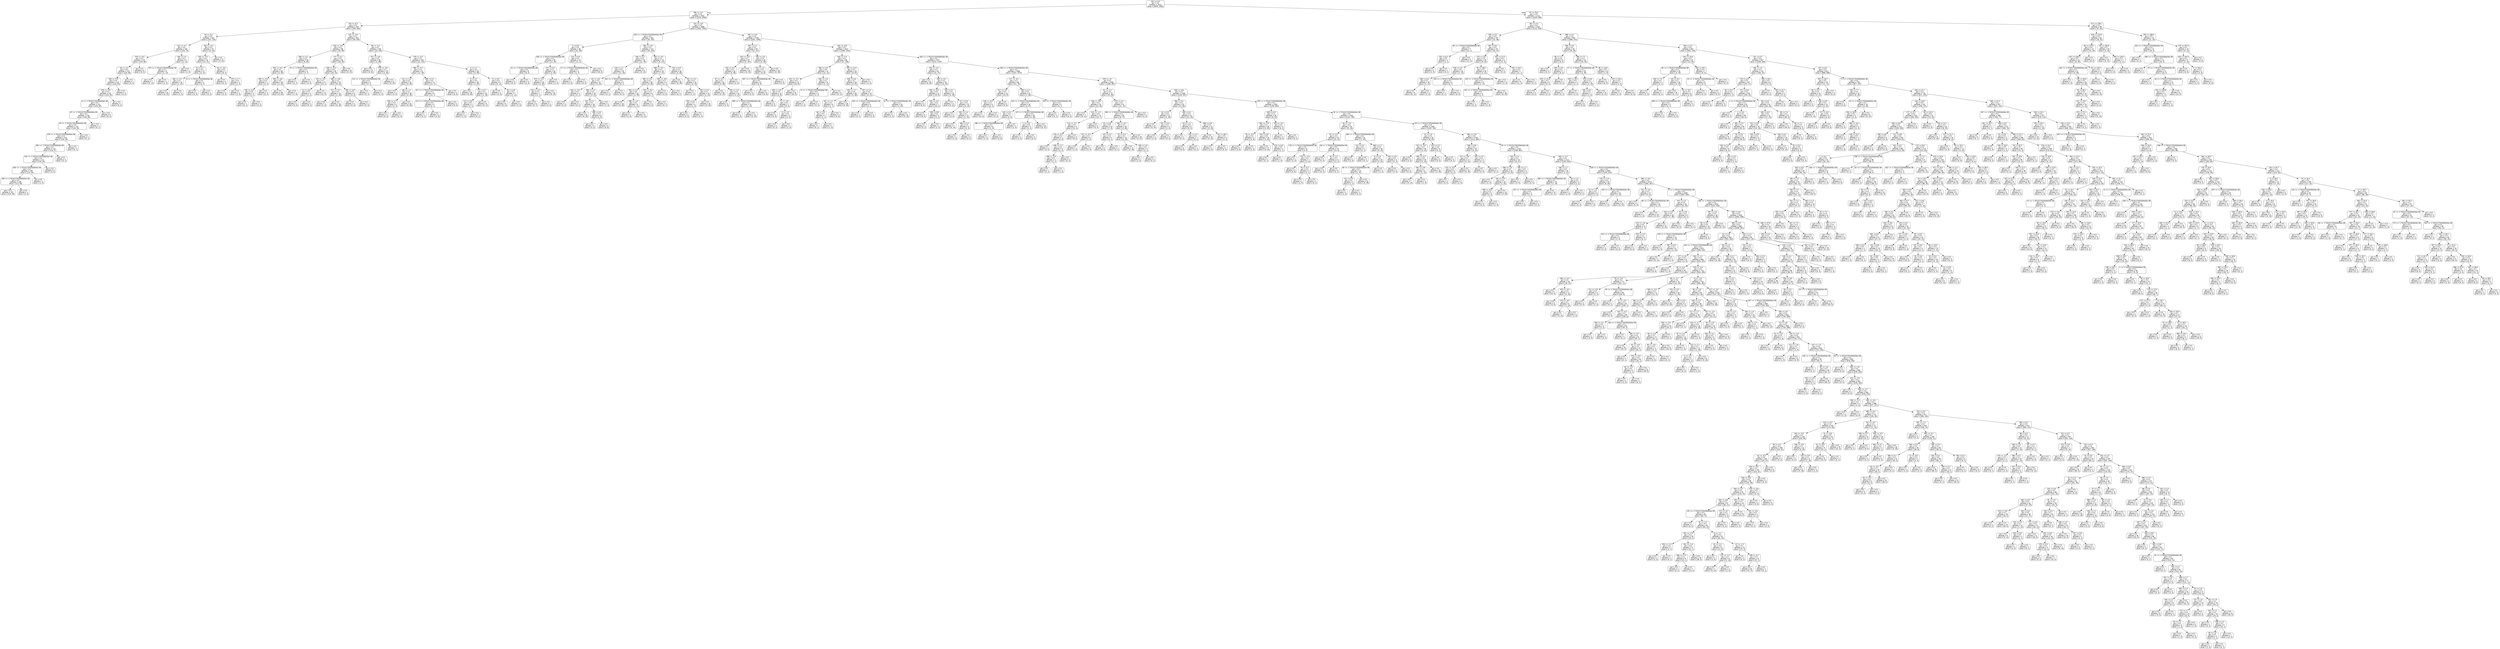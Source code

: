 digraph Tree {
node [shape=box, style="rounded", color="black", fontname=helvetica] ;
edge [fontname=helvetica] ;
0 [label="102 <= 4.5\ngini = 0.5\nsamples = 3412\nvalue = [2659, 2655]"] ;
1 [label="390 <= -4.7\ngini = 0.5\nsamples = 2301\nvalue = [1510, 2056]"] ;
0 -> 1 [labeldistance=2.5, labelangle=45, headlabel="True"] ;
2 [label="153 <= -6.2\ngini = 0.4\nsamples = 433\nvalue = [206, 464]"] ;
1 -> 2 ;
3 [label="34 <= -6.1\ngini = 0.5\nsamples = 181\nvalue = [147, 135]"] ;
2 -> 3 ;
4 [label="122 <= -0.7\ngini = 0.5\nsamples = 140\nvalue = [135, 79]"] ;
3 -> 4 ;
5 [label="378 <= -0.0\ngini = 0.4\nsamples = 131\nvalue = [133, 66]"] ;
4 -> 5 ;
6 [label="18 <= -3.2\ngini = 0.5\nsamples = 125\nvalue = [124, 66]"] ;
5 -> 6 ;
7 [label="158 <= -5.9\ngini = 0.4\nsamples = 124\nvalue = [124, 64]"] ;
6 -> 7 ;
8 [label="378 <= -0.9\ngini = 0.4\nsamples = 122\nvalue = [124, 62]"] ;
7 -> 8 ;
9 [label="6 <= -1.7014117331926443e+38\ngini = 0.4\nsamples = 121\nvalue = [124, 60]"] ;
8 -> 9 ;
10 [label="87 <= -1.7014117331926443e+38\ngini = 0.4\nsamples = 116\nvalue = [116, 60]"] ;
9 -> 10 ;
11 [label="29 <= -1.7014117331926443e+38\ngini = 0.4\nsamples = 115\nvalue = [116, 59]"] ;
10 -> 11 ;
12 [label="376 <= -1.7014117331926443e+38\ngini = 0.4\nsamples = 114\nvalue = [116, 58]"] ;
11 -> 12 ;
13 [label="395 <= -1.7014117331926443e+38\ngini = 0.4\nsamples = 113\nvalue = [116, 57]"] ;
12 -> 13 ;
14 [label="320 <= -1.7014117331926443e+38\ngini = 0.4\nsamples = 112\nvalue = [116, 56]"] ;
13 -> 14 ;
15 [label="359 <= -1.7014117331926443e+38\ngini = 0.4\nsamples = 109\nvalue = [113, 56]"] ;
14 -> 15 ;
16 [label="339 <= -1.7014117331926443e+38\ngini = 0.4\nsamples = 108\nvalue = [112, 56]"] ;
15 -> 16 ;
17 [label="gini = 0.4\nsamples = 107\nvalue = [110, 56]"] ;
16 -> 17 ;
18 [label="gini = 0.0\nsamples = 1\nvalue = [2, 0]"] ;
16 -> 18 ;
19 [label="gini = 0.0\nsamples = 1\nvalue = [1, 0]"] ;
15 -> 19 ;
20 [label="gini = 0.0\nsamples = 3\nvalue = [3, 0]"] ;
14 -> 20 ;
21 [label="gini = 0.0\nsamples = 1\nvalue = [0, 1]"] ;
13 -> 21 ;
22 [label="gini = 0.0\nsamples = 1\nvalue = [0, 1]"] ;
12 -> 22 ;
23 [label="gini = 0.0\nsamples = 1\nvalue = [0, 1]"] ;
11 -> 23 ;
24 [label="gini = 0.0\nsamples = 1\nvalue = [0, 1]"] ;
10 -> 24 ;
25 [label="gini = 0.0\nsamples = 5\nvalue = [8, 0]"] ;
9 -> 25 ;
26 [label="gini = 0.0\nsamples = 1\nvalue = [0, 2]"] ;
8 -> 26 ;
27 [label="gini = 0.0\nsamples = 2\nvalue = [0, 2]"] ;
7 -> 27 ;
28 [label="gini = 0.0\nsamples = 1\nvalue = [0, 2]"] ;
6 -> 28 ;
29 [label="gini = 0.0\nsamples = 6\nvalue = [9, 0]"] ;
5 -> 29 ;
30 [label="344 <= 2.4\ngini = 0.2\nsamples = 9\nvalue = [2, 13]"] ;
4 -> 30 ;
31 [label="373 <= -1.7014117331926443e+38\ngini = 0.1\nsamples = 8\nvalue = [1, 13]"] ;
30 -> 31 ;
32 [label="gini = 0.0\nsamples = 7\nvalue = [0, 13]"] ;
31 -> 32 ;
33 [label="gini = 0.0\nsamples = 1\nvalue = [1, 0]"] ;
31 -> 33 ;
34 [label="gini = 0.0\nsamples = 1\nvalue = [1, 0]"] ;
30 -> 34 ;
35 [label="325 <= -0.1\ngini = 0.3\nsamples = 41\nvalue = [12, 56]"] ;
3 -> 35 ;
36 [label="203 <= -3.3\ngini = 0.4\nsamples = 24\nvalue = [12, 31]"] ;
35 -> 36 ;
37 [label="73 <= 4.7\ngini = 0.2\nsamples = 17\nvalue = [4, 27]"] ;
36 -> 37 ;
38 [label="184 <= -3.1\ngini = 0.1\nsamples = 15\nvalue = [1, 25]"] ;
37 -> 38 ;
39 [label="gini = 0.0\nsamples = 14\nvalue = [0, 25]"] ;
38 -> 39 ;
40 [label="gini = 0.0\nsamples = 1\nvalue = [1, 0]"] ;
38 -> 40 ;
41 [label="8 <= -1.7014117331926443e+38\ngini = 0.5\nsamples = 2\nvalue = [3, 2]"] ;
37 -> 41 ;
42 [label="gini = 0.0\nsamples = 1\nvalue = [3, 0]"] ;
41 -> 42 ;
43 [label="gini = 0.0\nsamples = 1\nvalue = [0, 2]"] ;
41 -> 43 ;
44 [label="54 <= -0.6\ngini = 0.4\nsamples = 7\nvalue = [8, 4]"] ;
36 -> 44 ;
45 [label="gini = 0.0\nsamples = 4\nvalue = [6, 0]"] ;
44 -> 45 ;
46 [label="179 <= 1.7\ngini = 0.4\nsamples = 3\nvalue = [2, 4]"] ;
44 -> 46 ;
47 [label="gini = 0.0\nsamples = 2\nvalue = [0, 4]"] ;
46 -> 47 ;
48 [label="gini = 0.0\nsamples = 1\nvalue = [2, 0]"] ;
46 -> 48 ;
49 [label="gini = 0.0\nsamples = 17\nvalue = [0, 25]"] ;
35 -> 49 ;
50 [label="221 <= -4.6\ngini = 0.3\nsamples = 252\nvalue = [59, 329]"] ;
2 -> 50 ;
51 [label="335 <= -5.0\ngini = 0.4\nsamples = 96\nvalue = [35, 99]"] ;
50 -> 51 ;
52 [label="268 <= -4.1\ngini = 0.2\nsamples = 50\nvalue = [6, 60]"] ;
51 -> 52 ;
53 [label="255 <= -6.2\ngini = 0.1\nsamples = 46\nvalue = [3, 59]"] ;
52 -> 53 ;
54 [label="393 <= -5.6\ngini = 0.4\nsamples = 7\nvalue = [2, 5]"] ;
53 -> 54 ;
55 [label="195 <= -6.0\ngini = 0.4\nsamples = 3\nvalue = [2, 1]"] ;
54 -> 55 ;
56 [label="gini = 0.0\nsamples = 1\nvalue = [0, 1]"] ;
55 -> 56 ;
57 [label="gini = 0.0\nsamples = 2\nvalue = [2, 0]"] ;
55 -> 57 ;
58 [label="gini = 0.0\nsamples = 4\nvalue = [0, 4]"] ;
54 -> 58 ;
59 [label="390 <= -4.8\ngini = 0.0\nsamples = 39\nvalue = [1, 54]"] ;
53 -> 59 ;
60 [label="gini = 0.0\nsamples = 38\nvalue = [0, 54]"] ;
59 -> 60 ;
61 [label="gini = 0.0\nsamples = 1\nvalue = [1, 0]"] ;
59 -> 61 ;
62 [label="76 <= -1.7014117331926443e+38\ngini = 0.4\nsamples = 4\nvalue = [3, 1]"] ;
52 -> 62 ;
63 [label="gini = 0.0\nsamples = 1\nvalue = [0, 1]"] ;
62 -> 63 ;
64 [label="gini = 0.0\nsamples = 3\nvalue = [3, 0]"] ;
62 -> 64 ;
65 [label="277 <= 0.1\ngini = 0.5\nsamples = 46\nvalue = [29, 39]"] ;
51 -> 65 ;
66 [label="348 <= -5.0\ngini = 0.5\nsamples = 36\nvalue = [29, 24]"] ;
65 -> 66 ;
67 [label="132 <= -5.0\ngini = 0.1\nsamples = 17\nvalue = [23, 2]"] ;
66 -> 67 ;
68 [label="12 <= -4.9\ngini = 0.5\nsamples = 4\nvalue = [2, 2]"] ;
67 -> 68 ;
69 [label="gini = 0.0\nsamples = 2\nvalue = [2, 0]"] ;
68 -> 69 ;
70 [label="gini = 0.0\nsamples = 2\nvalue = [0, 2]"] ;
68 -> 70 ;
71 [label="gini = 0.0\nsamples = 13\nvalue = [21, 0]"] ;
67 -> 71 ;
72 [label="389 <= -4.8\ngini = 0.3\nsamples = 19\nvalue = [6, 22]"] ;
66 -> 72 ;
73 [label="217 <= -5.2\ngini = 0.1\nsamples = 13\nvalue = [1, 18]"] ;
72 -> 73 ;
74 [label="gini = 0.0\nsamples = 1\nvalue = [1, 0]"] ;
73 -> 74 ;
75 [label="gini = 0.0\nsamples = 12\nvalue = [0, 18]"] ;
73 -> 75 ;
76 [label="260 <= -4.6\ngini = 0.5\nsamples = 6\nvalue = [5, 4]"] ;
72 -> 76 ;
77 [label="gini = 0.0\nsamples = 4\nvalue = [5, 0]"] ;
76 -> 77 ;
78 [label="gini = 0.0\nsamples = 2\nvalue = [0, 4]"] ;
76 -> 78 ;
79 [label="gini = 0.0\nsamples = 10\nvalue = [0, 15]"] ;
65 -> 79 ;
80 [label="58 <= -1.4\ngini = 0.2\nsamples = 156\nvalue = [24, 230]"] ;
50 -> 80 ;
81 [label="371 <= -3.9\ngini = 0.0\nsamples = 56\nvalue = [2, 88]"] ;
80 -> 81 ;
82 [label="gini = 0.0\nsamples = 37\nvalue = [0, 62]"] ;
81 -> 82 ;
83 [label="379 <= -3.8\ngini = 0.1\nsamples = 19\nvalue = [2, 26]"] ;
81 -> 83 ;
84 [label="212 <= -1.7014117331926443e+38\ngini = 0.4\nsamples = 2\nvalue = [2, 1]"] ;
83 -> 84 ;
85 [label="gini = 0.0\nsamples = 1\nvalue = [0, 1]"] ;
84 -> 85 ;
86 [label="gini = 0.0\nsamples = 1\nvalue = [2, 0]"] ;
84 -> 86 ;
87 [label="gini = 0.0\nsamples = 17\nvalue = [0, 25]"] ;
83 -> 87 ;
88 [label="379 <= -0.3\ngini = 0.2\nsamples = 100\nvalue = [22, 142]"] ;
80 -> 88 ;
89 [label="380 <= -0.3\ngini = 0.4\nsamples = 42\nvalue = [17, 46]"] ;
88 -> 89 ;
90 [label="112 <= -1.4\ngini = 0.2\nsamples = 31\nvalue = [6, 39]"] ;
89 -> 90 ;
91 [label="gini = 0.0\nsamples = 2\nvalue = [4, 0]"] ;
90 -> 91 ;
92 [label="136 <= -1.1\ngini = 0.1\nsamples = 29\nvalue = [2, 39]"] ;
90 -> 92 ;
93 [label="196 <= -1.1\ngini = 0.5\nsamples = 4\nvalue = [2, 3]"] ;
92 -> 93 ;
94 [label="gini = 0.0\nsamples = 3\nvalue = [0, 3]"] ;
93 -> 94 ;
95 [label="gini = 0.0\nsamples = 1\nvalue = [2, 0]"] ;
93 -> 95 ;
96 [label="gini = 0.0\nsamples = 25\nvalue = [0, 36]"] ;
92 -> 96 ;
97 [label="398 <= 0.1\ngini = 0.5\nsamples = 11\nvalue = [11, 7]"] ;
89 -> 97 ;
98 [label="327 <= -1.7014117331926443e+38\ngini = 0.2\nsamples = 8\nvalue = [11, 1]"] ;
97 -> 98 ;
99 [label="213 <= -1.7014117331926443e+38\ngini = 0.4\nsamples = 3\nvalue = [2, 1]"] ;
98 -> 99 ;
100 [label="gini = 0.0\nsamples = 1\nvalue = [0, 1]"] ;
99 -> 100 ;
101 [label="gini = 0.0\nsamples = 2\nvalue = [2, 0]"] ;
99 -> 101 ;
102 [label="gini = 0.0\nsamples = 5\nvalue = [9, 0]"] ;
98 -> 102 ;
103 [label="gini = 0.0\nsamples = 3\nvalue = [0, 6]"] ;
97 -> 103 ;
104 [label="4 <= 1.1\ngini = 0.1\nsamples = 58\nvalue = [5, 96]"] ;
88 -> 104 ;
105 [label="8 <= 0.7\ngini = 0.0\nsamples = 49\nvalue = [1, 84]"] ;
104 -> 105 ;
106 [label="gini = 0.0\nsamples = 39\nvalue = [0, 66]"] ;
105 -> 106 ;
107 [label="172 <= 0.7\ngini = 0.1\nsamples = 10\nvalue = [1, 18]"] ;
105 -> 107 ;
108 [label="113 <= 0.8\ngini = 0.5\nsamples = 2\nvalue = [1, 1]"] ;
107 -> 108 ;
109 [label="gini = 0.0\nsamples = 1\nvalue = [1, 0]"] ;
108 -> 109 ;
110 [label="gini = 0.0\nsamples = 1\nvalue = [0, 1]"] ;
108 -> 110 ;
111 [label="gini = 0.0\nsamples = 8\nvalue = [0, 17]"] ;
107 -> 111 ;
112 [label="9 <= 0.9\ngini = 0.4\nsamples = 9\nvalue = [4, 12]"] ;
104 -> 112 ;
113 [label="gini = 0.0\nsamples = 2\nvalue = [3, 0]"] ;
112 -> 113 ;
114 [label="83 <= 2.8\ngini = 0.1\nsamples = 7\nvalue = [1, 12]"] ;
112 -> 114 ;
115 [label="gini = 0.0\nsamples = 6\nvalue = [0, 12]"] ;
114 -> 115 ;
116 [label="gini = 0.0\nsamples = 1\nvalue = [1, 0]"] ;
114 -> 116 ;
117 [label="321 <= -4.9\ngini = 0.5\nsamples = 1868\nvalue = [1304, 1592]"] ;
1 -> 117 ;
118 [label="226 <= -1.7014117331926443e+38\ngini = 0.3\nsamples = 162\nvalue = [42, 202]"] ;
117 -> 118 ;
119 [label="2 <= 0.9\ngini = 0.4\nsamples = 48\nvalue = [22, 48]"] ;
118 -> 119 ;
120 [label="359 <= -1.7014117331926443e+38\ngini = 0.3\nsamples = 38\nvalue = [11, 44]"] ;
119 -> 120 ;
121 [label="16 <= -1.7014117331926443e+38\ngini = 0.4\nsamples = 8\nvalue = [8, 4]"] ;
120 -> 121 ;
122 [label="gini = 0.0\nsamples = 4\nvalue = [8, 0]"] ;
121 -> 122 ;
123 [label="gini = 0.0\nsamples = 4\nvalue = [0, 4]"] ;
121 -> 123 ;
124 [label="271 <= 3.0\ngini = 0.1\nsamples = 30\nvalue = [3, 40]"] ;
120 -> 124 ;
125 [label="373 <= -2.4\ngini = 0.1\nsamples = 29\nvalue = [2, 40]"] ;
124 -> 125 ;
126 [label="215 <= -3.2\ngini = 0.3\nsamples = 7\nvalue = [2, 7]"] ;
125 -> 126 ;
127 [label="gini = 0.0\nsamples = 6\nvalue = [0, 7]"] ;
126 -> 127 ;
128 [label="gini = 0.0\nsamples = 1\nvalue = [2, 0]"] ;
126 -> 128 ;
129 [label="gini = 0.0\nsamples = 22\nvalue = [0, 33]"] ;
125 -> 129 ;
130 [label="gini = 0.0\nsamples = 1\nvalue = [1, 0]"] ;
124 -> 130 ;
131 [label="123 <= 0.9\ngini = 0.4\nsamples = 10\nvalue = [11, 4]"] ;
119 -> 131 ;
132 [label="27 <= -1.7014117331926443e+38\ngini = 0.3\nsamples = 4\nvalue = [1, 4]"] ;
131 -> 132 ;
133 [label="gini = 0.0\nsamples = 1\nvalue = [1, 0]"] ;
132 -> 133 ;
134 [label="gini = 0.0\nsamples = 3\nvalue = [0, 4]"] ;
132 -> 134 ;
135 [label="gini = 0.0\nsamples = 6\nvalue = [10, 0]"] ;
131 -> 135 ;
136 [label="260 <= -3.9\ngini = 0.2\nsamples = 114\nvalue = [20, 154]"] ;
118 -> 136 ;
137 [label="246 <= 3.3\ngini = 0.3\nsamples = 35\nvalue = [11, 39]"] ;
136 -> 137 ;
138 [label="218 <= 1.1\ngini = 0.4\nsamples = 26\nvalue = [11, 26]"] ;
137 -> 138 ;
139 [label="63 <= -4.0\ngini = 0.3\nsamples = 21\nvalue = [5, 25]"] ;
138 -> 139 ;
140 [label="164 <= -3.5\ngini = 0.4\nsamples = 2\nvalue = [2, 1]"] ;
139 -> 140 ;
141 [label="gini = 0.0\nsamples = 1\nvalue = [2, 0]"] ;
140 -> 141 ;
142 [label="gini = 0.0\nsamples = 1\nvalue = [0, 1]"] ;
140 -> 142 ;
143 [label="366 <= 1.4\ngini = 0.2\nsamples = 19\nvalue = [3, 24]"] ;
139 -> 143 ;
144 [label="247 <= 0.1\ngini = 0.1\nsamples = 18\nvalue = [2, 24]"] ;
143 -> 144 ;
145 [label="gini = 0.0\nsamples = 10\nvalue = [0, 16]"] ;
144 -> 145 ;
146 [label="308 <= 0.4\ngini = 0.3\nsamples = 8\nvalue = [2, 8]"] ;
144 -> 146 ;
147 [label="gini = 0.0\nsamples = 2\nvalue = [2, 0]"] ;
146 -> 147 ;
148 [label="gini = 0.0\nsamples = 6\nvalue = [0, 8]"] ;
146 -> 148 ;
149 [label="gini = 0.0\nsamples = 1\nvalue = [1, 0]"] ;
143 -> 149 ;
150 [label="352 <= -1.7014117331926443e+38\ngini = 0.2\nsamples = 5\nvalue = [6, 1]"] ;
138 -> 150 ;
151 [label="gini = 0.0\nsamples = 1\nvalue = [0, 1]"] ;
150 -> 151 ;
152 [label="gini = 0.0\nsamples = 4\nvalue = [6, 0]"] ;
150 -> 152 ;
153 [label="gini = 0.0\nsamples = 9\nvalue = [0, 13]"] ;
137 -> 153 ;
154 [label="352 <= -0.5\ngini = 0.1\nsamples = 79\nvalue = [9, 115]"] ;
136 -> 154 ;
155 [label="388 <= -0.4\ngini = 0.2\nsamples = 33\nvalue = [7, 47]"] ;
154 -> 155 ;
156 [label="384 <= -0.4\ngini = 0.1\nsamples = 29\nvalue = [3, 46]"] ;
155 -> 156 ;
157 [label="303 <= -2.3\ngini = 0.0\nsamples = 23\nvalue = [1, 39]"] ;
156 -> 157 ;
158 [label="gini = 0.0\nsamples = 14\nvalue = [0, 28]"] ;
157 -> 158 ;
159 [label="288 <= -1.9\ngini = 0.2\nsamples = 9\nvalue = [1, 11]"] ;
157 -> 159 ;
160 [label="gini = 0.0\nsamples = 1\nvalue = [1, 0]"] ;
159 -> 160 ;
161 [label="gini = 0.0\nsamples = 8\nvalue = [0, 11]"] ;
159 -> 161 ;
162 [label="233 <= -0.2\ngini = 0.3\nsamples = 6\nvalue = [2, 7]"] ;
156 -> 162 ;
163 [label="gini = 0.0\nsamples = 2\nvalue = [2, 0]"] ;
162 -> 163 ;
164 [label="gini = 0.0\nsamples = 4\nvalue = [0, 7]"] ;
162 -> 164 ;
165 [label="283 <= -0.0\ngini = 0.3\nsamples = 4\nvalue = [4, 1]"] ;
155 -> 165 ;
166 [label="gini = 0.0\nsamples = 3\nvalue = [4, 0]"] ;
165 -> 166 ;
167 [label="gini = 0.0\nsamples = 1\nvalue = [0, 1]"] ;
165 -> 167 ;
168 [label="178 <= 0.9\ngini = 0.1\nsamples = 46\nvalue = [2, 68]"] ;
154 -> 168 ;
169 [label="gini = 0.0\nsamples = 31\nvalue = [0, 49]"] ;
168 -> 169 ;
170 [label="351 <= 1.0\ngini = 0.2\nsamples = 15\nvalue = [2, 19]"] ;
168 -> 170 ;
171 [label="gini = 0.0\nsamples = 1\nvalue = [1, 0]"] ;
170 -> 171 ;
172 [label="255 <= 2.0\ngini = 0.1\nsamples = 14\nvalue = [1, 19]"] ;
170 -> 172 ;
173 [label="303 <= 4.1\ngini = 0.4\nsamples = 4\nvalue = [1, 3]"] ;
172 -> 173 ;
174 [label="gini = 0.0\nsamples = 3\nvalue = [0, 3]"] ;
173 -> 174 ;
175 [label="gini = 0.0\nsamples = 1\nvalue = [1, 0]"] ;
173 -> 175 ;
176 [label="gini = 0.0\nsamples = 10\nvalue = [0, 16]"] ;
172 -> 176 ;
177 [label="297 <= -4.8\ngini = 0.5\nsamples = 1706\nvalue = [1262, 1390]"] ;
117 -> 177 ;
178 [label="287 <= 1.2\ngini = 0.2\nsamples = 93\nvalue = [14, 137]"] ;
177 -> 178 ;
179 [label="163 <= -0.0\ngini = 0.1\nsamples = 67\nvalue = [5, 101]"] ;
178 -> 179 ;
180 [label="163 <= -0.1\ngini = 0.2\nsamples = 34\nvalue = [5, 48]"] ;
179 -> 180 ;
181 [label="87 <= -2.2\ngini = 0.1\nsamples = 33\nvalue = [3, 48]"] ;
180 -> 181 ;
182 [label="gini = 0.0\nsamples = 19\nvalue = [0, 33]"] ;
181 -> 182 ;
183 [label="195 <= -1.4\ngini = 0.3\nsamples = 14\nvalue = [3, 15]"] ;
181 -> 183 ;
184 [label="gini = 0.0\nsamples = 2\nvalue = [2, 0]"] ;
183 -> 184 ;
185 [label="399 <= -1.7014117331926443e+38\ngini = 0.1\nsamples = 12\nvalue = [1, 15]"] ;
183 -> 185 ;
186 [label="gini = 0.0\nsamples = 1\nvalue = [1, 0]"] ;
185 -> 186 ;
187 [label="gini = 0.0\nsamples = 11\nvalue = [0, 15]"] ;
185 -> 187 ;
188 [label="gini = 0.0\nsamples = 1\nvalue = [2, 0]"] ;
180 -> 188 ;
189 [label="gini = 0.0\nsamples = 33\nvalue = [0, 53]"] ;
179 -> 189 ;
190 [label="290 <= 1.9\ngini = 0.3\nsamples = 26\nvalue = [9, 36]"] ;
178 -> 190 ;
191 [label="314 <= 1.2\ngini = 0.5\nsamples = 12\nvalue = [9, 8]"] ;
190 -> 191 ;
192 [label="397 <= -1.7014117331926443e+38\ngini = 0.4\nsamples = 9\nvalue = [4, 8]"] ;
191 -> 192 ;
193 [label="gini = 0.0\nsamples = 3\nvalue = [4, 0]"] ;
192 -> 193 ;
194 [label="gini = 0.0\nsamples = 6\nvalue = [0, 8]"] ;
192 -> 194 ;
195 [label="gini = 0.0\nsamples = 3\nvalue = [5, 0]"] ;
191 -> 195 ;
196 [label="gini = 0.0\nsamples = 14\nvalue = [0, 28]"] ;
190 -> 196 ;
197 [label="181 <= -4.9\ngini = 0.5\nsamples = 1613\nvalue = [1248, 1253]"] ;
177 -> 197 ;
198 [label="165 <= -2.3\ngini = 0.3\nsamples = 86\nvalue = [27, 108]"] ;
197 -> 198 ;
199 [label="308 <= -0.9\ngini = 0.5\nsamples = 31\nvalue = [21, 21]"] ;
198 -> 199 ;
200 [label="331 <= -3.3\ngini = 0.4\nsamples = 22\nvalue = [20, 8]"] ;
199 -> 200 ;
201 [label="108 <= -4.8\ngini = 0.4\nsamples = 12\nvalue = [4, 8]"] ;
200 -> 201 ;
202 [label="gini = 0.0\nsamples = 5\nvalue = [0, 5]"] ;
201 -> 202 ;
203 [label="71 <= -2.8\ngini = 0.5\nsamples = 7\nvalue = [4, 3]"] ;
201 -> 203 ;
204 [label="gini = 0.0\nsamples = 3\nvalue = [3, 0]"] ;
203 -> 204 ;
205 [label="4 <= -3.3\ngini = 0.4\nsamples = 4\nvalue = [1, 3]"] ;
203 -> 205 ;
206 [label="gini = 0.0\nsamples = 3\nvalue = [0, 3]"] ;
205 -> 206 ;
207 [label="gini = 0.0\nsamples = 1\nvalue = [1, 0]"] ;
205 -> 207 ;
208 [label="gini = 0.0\nsamples = 10\nvalue = [16, 0]"] ;
200 -> 208 ;
209 [label="260 <= -1.0\ngini = 0.1\nsamples = 9\nvalue = [1, 13]"] ;
199 -> 209 ;
210 [label="13 <= -1.7014117331926443e+38\ngini = 0.4\nsamples = 3\nvalue = [1, 2]"] ;
209 -> 210 ;
211 [label="gini = 0.0\nsamples = 1\nvalue = [1, 0]"] ;
210 -> 211 ;
212 [label="gini = 0.0\nsamples = 2\nvalue = [0, 2]"] ;
210 -> 212 ;
213 [label="gini = 0.0\nsamples = 6\nvalue = [0, 11]"] ;
209 -> 213 ;
214 [label="200 <= 12.0\ngini = 0.1\nsamples = 55\nvalue = [6, 87]"] ;
198 -> 214 ;
215 [label="208 <= 0.6\ngini = 0.1\nsamples = 54\nvalue = [5, 87]"] ;
214 -> 215 ;
216 [label="230 <= -1.7\ngini = 0.0\nsamples = 40\nvalue = [1, 66]"] ;
215 -> 216 ;
217 [label="357 <= -1.1\ngini = 0.2\nsamples = 6\nvalue = [1, 7]"] ;
216 -> 217 ;
218 [label="66 <= -2.0\ngini = 0.5\nsamples = 2\nvalue = [1, 1]"] ;
217 -> 218 ;
219 [label="gini = 0.0\nsamples = 1\nvalue = [0, 1]"] ;
218 -> 219 ;
220 [label="gini = 0.0\nsamples = 1\nvalue = [1, 0]"] ;
218 -> 220 ;
221 [label="gini = 0.0\nsamples = 4\nvalue = [0, 6]"] ;
217 -> 221 ;
222 [label="gini = 0.0\nsamples = 34\nvalue = [0, 59]"] ;
216 -> 222 ;
223 [label="197 <= 1.0\ngini = 0.3\nsamples = 14\nvalue = [4, 21]"] ;
215 -> 223 ;
224 [label="325 <= -1.7014117331926443e+38\ngini = 0.4\nsamples = 4\nvalue = [3, 1]"] ;
223 -> 224 ;
225 [label="gini = 0.0\nsamples = 1\nvalue = [0, 1]"] ;
224 -> 225 ;
226 [label="gini = 0.0\nsamples = 3\nvalue = [3, 0]"] ;
224 -> 226 ;
227 [label="12 <= -1.7014117331926443e+38\ngini = 0.1\nsamples = 10\nvalue = [1, 20]"] ;
223 -> 227 ;
228 [label="gini = 0.0\nsamples = 1\nvalue = [1, 0]"] ;
227 -> 228 ;
229 [label="gini = 0.0\nsamples = 9\nvalue = [0, 20]"] ;
227 -> 229 ;
230 [label="gini = 0.0\nsamples = 1\nvalue = [1, 0]"] ;
214 -> 230 ;
231 [label="304 <= -1.7014117331926443e+38\ngini = 0.5\nsamples = 1527\nvalue = [1221, 1145]"] ;
197 -> 231 ;
232 [label="234 <= -1.3\ngini = 0.3\nsamples = 61\nvalue = [14, 72]"] ;
231 -> 232 ;
233 [label="gini = 0.0\nsamples = 17\nvalue = [0, 28]"] ;
232 -> 233 ;
234 [label="348 <= -0.1\ngini = 0.4\nsamples = 44\nvalue = [14, 44]"] ;
232 -> 234 ;
235 [label="265 <= -0.4\ngini = 0.5\nsamples = 12\nvalue = [10, 8]"] ;
234 -> 235 ;
236 [label="gini = 0.0\nsamples = 5\nvalue = [0, 6]"] ;
235 -> 236 ;
237 [label="159 <= -0.1\ngini = 0.3\nsamples = 7\nvalue = [10, 2]"] ;
235 -> 237 ;
238 [label="gini = 0.0\nsamples = 4\nvalue = [9, 0]"] ;
237 -> 238 ;
239 [label="199 <= 0.8\ngini = 0.4\nsamples = 3\nvalue = [1, 2]"] ;
237 -> 239 ;
240 [label="gini = 0.0\nsamples = 2\nvalue = [0, 2]"] ;
239 -> 240 ;
241 [label="gini = 0.0\nsamples = 1\nvalue = [1, 0]"] ;
239 -> 241 ;
242 [label="329 <= 0.7\ngini = 0.2\nsamples = 32\nvalue = [4, 36]"] ;
234 -> 242 ;
243 [label="gini = 0.0\nsamples = 17\nvalue = [0, 22]"] ;
242 -> 243 ;
244 [label="57 <= 0.6\ngini = 0.3\nsamples = 15\nvalue = [4, 14]"] ;
242 -> 244 ;
245 [label="gini = 0.0\nsamples = 3\nvalue = [3, 0]"] ;
244 -> 245 ;
246 [label="202 <= 1.4\ngini = 0.1\nsamples = 12\nvalue = [1, 14]"] ;
244 -> 246 ;
247 [label="gini = 0.0\nsamples = 7\nvalue = [0, 10]"] ;
246 -> 247 ;
248 [label="360 <= 2.4\ngini = 0.3\nsamples = 5\nvalue = [1, 4]"] ;
246 -> 248 ;
249 [label="gini = 0.0\nsamples = 1\nvalue = [1, 0]"] ;
248 -> 249 ;
250 [label="gini = 0.0\nsamples = 4\nvalue = [0, 4]"] ;
248 -> 250 ;
251 [label="238 <= -1.7014117331926443e+38\ngini = 0.5\nsamples = 1466\nvalue = [1207, 1073]"] ;
231 -> 251 ;
252 [label="117 <= -4.1\ngini = 0.3\nsamples = 60\nvalue = [21, 76]"] ;
251 -> 252 ;
253 [label="217 <= -3.3\ngini = 0.5\nsamples = 13\nvalue = [14, 8]"] ;
252 -> 253 ;
254 [label="228 <= -0.0\ngini = 0.2\nsamples = 9\nvalue = [14, 2]"] ;
253 -> 254 ;
255 [label="gini = 0.0\nsamples = 7\nvalue = [14, 0]"] ;
254 -> 255 ;
256 [label="gini = 0.0\nsamples = 2\nvalue = [0, 2]"] ;
254 -> 256 ;
257 [label="gini = 0.0\nsamples = 4\nvalue = [0, 6]"] ;
253 -> 257 ;
258 [label="348 <= 1.2\ngini = 0.2\nsamples = 47\nvalue = [7, 68]"] ;
252 -> 258 ;
259 [label="310 <= -1.7014117331926443e+38\ngini = 0.1\nsamples = 42\nvalue = [3, 67]"] ;
258 -> 259 ;
260 [label="323 <= 0.2\ngini = 0.3\nsamples = 7\nvalue = [2, 8]"] ;
259 -> 260 ;
261 [label="188 <= -1.7014117331926443e+38\ngini = 0.2\nsamples = 6\nvalue = [1, 8]"] ;
260 -> 261 ;
262 [label="gini = 0.0\nsamples = 1\nvalue = [1, 0]"] ;
261 -> 262 ;
263 [label="gini = 0.0\nsamples = 5\nvalue = [0, 8]"] ;
261 -> 263 ;
264 [label="gini = 0.0\nsamples = 1\nvalue = [1, 0]"] ;
260 -> 264 ;
265 [label="157 <= -1.7014117331926443e+38\ngini = 0.0\nsamples = 35\nvalue = [1, 59]"] ;
259 -> 265 ;
266 [label="1 <= -0.0\ngini = 0.4\nsamples = 3\nvalue = [1, 2]"] ;
265 -> 266 ;
267 [label="gini = 0.0\nsamples = 1\nvalue = [1, 0]"] ;
266 -> 267 ;
268 [label="gini = 0.0\nsamples = 2\nvalue = [0, 2]"] ;
266 -> 268 ;
269 [label="gini = 0.0\nsamples = 32\nvalue = [0, 57]"] ;
265 -> 269 ;
270 [label="261 <= -1.7014117331926443e+38\ngini = 0.3\nsamples = 5\nvalue = [4, 1]"] ;
258 -> 270 ;
271 [label="gini = 0.0\nsamples = 1\nvalue = [0, 1]"] ;
270 -> 271 ;
272 [label="gini = 0.0\nsamples = 4\nvalue = [4, 0]"] ;
270 -> 272 ;
273 [label="378 <= -4.7\ngini = 0.5\nsamples = 1406\nvalue = [1186, 997]"] ;
251 -> 273 ;
274 [label="61 <= -1.1\ngini = 0.3\nsamples = 70\nvalue = [23, 90]"] ;
273 -> 274 ;
275 [label="148 <= -3.6\ngini = 0.5\nsamples = 19\nvalue = [12, 18]"] ;
274 -> 275 ;
276 [label="gini = 0.0\nsamples = 7\nvalue = [0, 11]"] ;
275 -> 276 ;
277 [label="223 <= -1.3\ngini = 0.5\nsamples = 12\nvalue = [12, 7]"] ;
275 -> 277 ;
278 [label="114 <= -2.1\ngini = 0.3\nsamples = 9\nvalue = [12, 3]"] ;
277 -> 278 ;
279 [label="279 <= -3.2\ngini = 0.5\nsamples = 5\nvalue = [4, 3]"] ;
278 -> 279 ;
280 [label="gini = 0.0\nsamples = 2\nvalue = [3, 0]"] ;
279 -> 280 ;
281 [label="238 <= -2.1\ngini = 0.4\nsamples = 3\nvalue = [1, 3]"] ;
279 -> 281 ;
282 [label="268 <= -2.9\ngini = 0.5\nsamples = 2\nvalue = [1, 1]"] ;
281 -> 282 ;
283 [label="gini = 0.0\nsamples = 1\nvalue = [0, 1]"] ;
282 -> 283 ;
284 [label="gini = 0.0\nsamples = 1\nvalue = [1, 0]"] ;
282 -> 284 ;
285 [label="gini = 0.0\nsamples = 1\nvalue = [0, 2]"] ;
281 -> 285 ;
286 [label="gini = 0.0\nsamples = 4\nvalue = [8, 0]"] ;
278 -> 286 ;
287 [label="gini = 0.0\nsamples = 3\nvalue = [0, 4]"] ;
277 -> 287 ;
288 [label="273 <= 3.3\ngini = 0.2\nsamples = 51\nvalue = [11, 72]"] ;
274 -> 288 ;
289 [label="356 <= -1.7014117331926443e+38\ngini = 0.2\nsamples = 50\nvalue = [9, 72]"] ;
288 -> 289 ;
290 [label="15 <= 0.6\ngini = 0.5\nsamples = 10\nvalue = [7, 6]"] ;
289 -> 290 ;
291 [label="271 <= -0.2\ngini = 0.3\nsamples = 5\nvalue = [1, 5]"] ;
290 -> 291 ;
292 [label="gini = 0.0\nsamples = 1\nvalue = [1, 0]"] ;
291 -> 292 ;
293 [label="gini = 0.0\nsamples = 4\nvalue = [0, 5]"] ;
291 -> 293 ;
294 [label="147 <= 2.2\ngini = 0.2\nsamples = 5\nvalue = [6, 1]"] ;
290 -> 294 ;
295 [label="gini = 0.0\nsamples = 4\nvalue = [6, 0]"] ;
294 -> 295 ;
296 [label="gini = 0.0\nsamples = 1\nvalue = [0, 1]"] ;
294 -> 296 ;
297 [label="182 <= -0.3\ngini = 0.1\nsamples = 40\nvalue = [2, 66]"] ;
289 -> 297 ;
298 [label="33 <= 0.3\ngini = 0.2\nsamples = 14\nvalue = [2, 19]"] ;
297 -> 298 ;
299 [label="gini = 0.0\nsamples = 11\nvalue = [0, 18]"] ;
298 -> 299 ;
300 [label="259 <= 1.9\ngini = 0.4\nsamples = 3\nvalue = [2, 1]"] ;
298 -> 300 ;
301 [label="gini = 0.0\nsamples = 2\nvalue = [2, 0]"] ;
300 -> 301 ;
302 [label="gini = 0.0\nsamples = 1\nvalue = [0, 1]"] ;
300 -> 302 ;
303 [label="gini = 0.0\nsamples = 26\nvalue = [0, 47]"] ;
297 -> 303 ;
304 [label="gini = 0.0\nsamples = 1\nvalue = [2, 0]"] ;
288 -> 304 ;
305 [label="206 <= -4.8\ngini = 0.5\nsamples = 1336\nvalue = [1163, 907]"] ;
273 -> 305 ;
306 [label="384 <= 0.4\ngini = 0.3\nsamples = 53\nvalue = [13, 65]"] ;
305 -> 306 ;
307 [label="14 <= 0.5\ngini = 0.0\nsamples = 31\nvalue = [1, 46]"] ;
306 -> 307 ;
308 [label="gini = 0.0\nsamples = 27\nvalue = [0, 42]"] ;
307 -> 308 ;
309 [label="237 <= 0.4\ngini = 0.3\nsamples = 4\nvalue = [1, 4]"] ;
307 -> 309 ;
310 [label="gini = 0.0\nsamples = 1\nvalue = [1, 0]"] ;
309 -> 310 ;
311 [label="gini = 0.0\nsamples = 3\nvalue = [0, 4]"] ;
309 -> 311 ;
312 [label="184 <= 0.1\ngini = 0.5\nsamples = 22\nvalue = [12, 19]"] ;
306 -> 312 ;
313 [label="24 <= -1.1\ngini = 0.4\nsamples = 9\nvalue = [9, 3]"] ;
312 -> 313 ;
314 [label="gini = 0.0\nsamples = 2\nvalue = [0, 2]"] ;
313 -> 314 ;
315 [label="232 <= 1.3\ngini = 0.2\nsamples = 7\nvalue = [9, 1]"] ;
313 -> 315 ;
316 [label="gini = 0.0\nsamples = 6\nvalue = [9, 0]"] ;
315 -> 316 ;
317 [label="gini = 0.0\nsamples = 1\nvalue = [0, 1]"] ;
315 -> 317 ;
318 [label="398 <= 2.8\ngini = 0.3\nsamples = 13\nvalue = [3, 16]"] ;
312 -> 318 ;
319 [label="gini = 0.0\nsamples = 10\nvalue = [0, 13]"] ;
318 -> 319 ;
320 [label="131 <= 28.7\ngini = 0.5\nsamples = 3\nvalue = [3, 3]"] ;
318 -> 320 ;
321 [label="gini = 0.0\nsamples = 2\nvalue = [3, 0]"] ;
320 -> 321 ;
322 [label="gini = 0.0\nsamples = 1\nvalue = [0, 3]"] ;
320 -> 322 ;
323 [label="270 <= -1.7014117331926443e+38\ngini = 0.5\nsamples = 1283\nvalue = [1150, 842]"] ;
305 -> 323 ;
324 [label="200 <= 0.9\ngini = 0.3\nsamples = 39\nvalue = [9, 52]"] ;
323 -> 324 ;
325 [label="382 <= -1.9\ngini = 0.1\nsamples = 35\nvalue = [3, 50]"] ;
324 -> 325 ;
326 [label="78 <= -2.0\ngini = 0.4\nsamples = 6\nvalue = [2, 6]"] ;
325 -> 326 ;
327 [label="gini = 0.0\nsamples = 5\nvalue = [0, 6]"] ;
326 -> 327 ;
328 [label="gini = 0.0\nsamples = 1\nvalue = [2, 0]"] ;
326 -> 328 ;
329 [label="374 <= 0.8\ngini = 0.0\nsamples = 29\nvalue = [1, 44]"] ;
325 -> 329 ;
330 [label="gini = 0.0\nsamples = 27\nvalue = [0, 43]"] ;
329 -> 330 ;
331 [label="123 <= 0.8\ngini = 0.5\nsamples = 2\nvalue = [1, 1]"] ;
329 -> 331 ;
332 [label="gini = 0.0\nsamples = 1\nvalue = [0, 1]"] ;
331 -> 332 ;
333 [label="gini = 0.0\nsamples = 1\nvalue = [1, 0]"] ;
331 -> 333 ;
334 [label="330 <= -0.2\ngini = 0.4\nsamples = 4\nvalue = [6, 2]"] ;
324 -> 334 ;
335 [label="gini = 0.0\nsamples = 3\nvalue = [6, 0]"] ;
334 -> 335 ;
336 [label="gini = 0.0\nsamples = 1\nvalue = [0, 2]"] ;
334 -> 336 ;
337 [label="32 <= -1.7014117331926443e+38\ngini = 0.5\nsamples = 1244\nvalue = [1141, 790]"] ;
323 -> 337 ;
338 [label="16 <= -1.9\ngini = 0.4\nsamples = 54\nvalue = [21, 60]"] ;
337 -> 338 ;
339 [label="45 <= -3.3\ngini = 0.5\nsamples = 23\nvalue = [14, 15]"] ;
338 -> 339 ;
340 [label="178 <= -1.7014117331926443e+38\ngini = 0.3\nsamples = 8\nvalue = [2, 9]"] ;
339 -> 340 ;
341 [label="gini = 0.0\nsamples = 1\nvalue = [1, 0]"] ;
340 -> 341 ;
342 [label="123 <= -2.0\ngini = 0.2\nsamples = 7\nvalue = [1, 9]"] ;
340 -> 342 ;
343 [label="gini = 0.0\nsamples = 5\nvalue = [0, 8]"] ;
342 -> 343 ;
344 [label="79 <= -0.7\ngini = 0.5\nsamples = 2\nvalue = [1, 1]"] ;
342 -> 344 ;
345 [label="gini = 0.0\nsamples = 1\nvalue = [1, 0]"] ;
344 -> 345 ;
346 [label="gini = 0.0\nsamples = 1\nvalue = [0, 1]"] ;
344 -> 346 ;
347 [label="69 <= -1.7014117331926443e+38\ngini = 0.4\nsamples = 15\nvalue = [12, 6]"] ;
339 -> 347 ;
348 [label="gini = 0.0\nsamples = 4\nvalue = [0, 4]"] ;
347 -> 348 ;
349 [label="23 <= 1.5\ngini = 0.2\nsamples = 11\nvalue = [12, 2]"] ;
347 -> 349 ;
350 [label="gini = 0.0\nsamples = 9\nvalue = [12, 0]"] ;
349 -> 350 ;
351 [label="gini = 0.0\nsamples = 2\nvalue = [0, 2]"] ;
349 -> 351 ;
352 [label="280 <= -1.7014117331926443e+38\ngini = 0.2\nsamples = 31\nvalue = [7, 45]"] ;
338 -> 352 ;
353 [label="112 <= 0.1\ngini = 0.4\nsamples = 2\nvalue = [2, 1]"] ;
352 -> 353 ;
354 [label="gini = 0.0\nsamples = 1\nvalue = [2, 0]"] ;
353 -> 354 ;
355 [label="gini = 0.0\nsamples = 1\nvalue = [0, 1]"] ;
353 -> 355 ;
356 [label="296 <= 1.2\ngini = 0.2\nsamples = 29\nvalue = [5, 44]"] ;
352 -> 356 ;
357 [label="8 <= 2.3\ngini = 0.1\nsamples = 25\nvalue = [2, 41]"] ;
356 -> 357 ;
358 [label="85 <= -1.7014117331926443e+38\ngini = 0.0\nsamples = 24\nvalue = [1, 41]"] ;
357 -> 358 ;
359 [label="311 <= 0.4\ngini = 0.4\nsamples = 2\nvalue = [1, 2]"] ;
358 -> 359 ;
360 [label="gini = 0.0\nsamples = 1\nvalue = [1, 0]"] ;
359 -> 360 ;
361 [label="gini = 0.0\nsamples = 1\nvalue = [0, 2]"] ;
359 -> 361 ;
362 [label="gini = 0.0\nsamples = 22\nvalue = [0, 39]"] ;
358 -> 362 ;
363 [label="gini = 0.0\nsamples = 1\nvalue = [1, 0]"] ;
357 -> 363 ;
364 [label="224 <= 2.6\ngini = 0.5\nsamples = 4\nvalue = [3, 3]"] ;
356 -> 364 ;
365 [label="gini = 0.0\nsamples = 2\nvalue = [3, 0]"] ;
364 -> 365 ;
366 [label="gini = 0.0\nsamples = 2\nvalue = [0, 3]"] ;
364 -> 366 ;
367 [label="29 <= -1.7014117331926443e+38\ngini = 0.5\nsamples = 1190\nvalue = [1120, 730]"] ;
337 -> 367 ;
368 [label="51 <= 1.9\ngini = 0.3\nsamples = 36\nvalue = [8, 45]"] ;
367 -> 368 ;
369 [label="327 <= -3.6\ngini = 0.1\nsamples = 30\nvalue = [3, 43]"] ;
368 -> 369 ;
370 [label="gini = 0.0\nsamples = 1\nvalue = [2, 0]"] ;
369 -> 370 ;
371 [label="295 <= -0.7\ngini = 0.0\nsamples = 29\nvalue = [1, 43]"] ;
369 -> 371 ;
372 [label="292 <= -0.8\ngini = 0.1\nsamples = 8\nvalue = [1, 13]"] ;
371 -> 372 ;
373 [label="gini = 0.0\nsamples = 7\nvalue = [0, 13]"] ;
372 -> 373 ;
374 [label="gini = 0.0\nsamples = 1\nvalue = [1, 0]"] ;
372 -> 374 ;
375 [label="gini = 0.0\nsamples = 21\nvalue = [0, 30]"] ;
371 -> 375 ;
376 [label="143 <= 3.2\ngini = 0.4\nsamples = 6\nvalue = [5, 2]"] ;
368 -> 376 ;
377 [label="gini = 0.0\nsamples = 4\nvalue = [5, 0]"] ;
376 -> 377 ;
378 [label="gini = 0.0\nsamples = 2\nvalue = [0, 2]"] ;
376 -> 378 ;
379 [label="384 <= -5.6\ngini = 0.5\nsamples = 1154\nvalue = [1112, 685]"] ;
367 -> 379 ;
380 [label="348 <= 0.8\ngini = 0.2\nsamples = 20\nvalue = [4, 24]"] ;
379 -> 380 ;
381 [label="377 <= -0.6\ngini = 0.1\nsamples = 17\nvalue = [2, 23]"] ;
380 -> 381 ;
382 [label="132 <= -3.0\ngini = 0.4\nsamples = 5\nvalue = [2, 4]"] ;
381 -> 382 ;
383 [label="gini = 0.0\nsamples = 3\nvalue = [0, 4]"] ;
382 -> 383 ;
384 [label="gini = 0.0\nsamples = 2\nvalue = [2, 0]"] ;
382 -> 384 ;
385 [label="gini = 0.0\nsamples = 12\nvalue = [0, 19]"] ;
381 -> 385 ;
386 [label="314 <= 2.5\ngini = 0.4\nsamples = 3\nvalue = [2, 1]"] ;
380 -> 386 ;
387 [label="gini = 0.0\nsamples = 2\nvalue = [2, 0]"] ;
386 -> 387 ;
388 [label="gini = 0.0\nsamples = 1\nvalue = [0, 1]"] ;
386 -> 388 ;
389 [label="35 <= -1.7014117331926443e+38\ngini = 0.5\nsamples = 1134\nvalue = [1108, 661]"] ;
379 -> 389 ;
390 [label="243 <= 2.4\ngini = 0.3\nsamples = 23\nvalue = [6, 27]"] ;
389 -> 390 ;
391 [label="288 <= -2.6\ngini = 0.2\nsamples = 21\nvalue = [3, 25]"] ;
390 -> 391 ;
392 [label="gini = 0.0\nsamples = 2\nvalue = [2, 0]"] ;
391 -> 392 ;
393 [label="192 <= -0.4\ngini = 0.1\nsamples = 19\nvalue = [1, 25]"] ;
391 -> 393 ;
394 [label="396 <= -0.8\ngini = 0.3\nsamples = 5\nvalue = [1, 5]"] ;
393 -> 394 ;
395 [label="gini = 0.0\nsamples = 4\nvalue = [0, 5]"] ;
394 -> 395 ;
396 [label="gini = 0.0\nsamples = 1\nvalue = [1, 0]"] ;
394 -> 396 ;
397 [label="gini = 0.0\nsamples = 14\nvalue = [0, 20]"] ;
393 -> 397 ;
398 [label="195 <= 1.1\ngini = 0.5\nsamples = 2\nvalue = [3, 2]"] ;
390 -> 398 ;
399 [label="gini = 0.0\nsamples = 1\nvalue = [3, 0]"] ;
398 -> 399 ;
400 [label="gini = 0.0\nsamples = 1\nvalue = [0, 2]"] ;
398 -> 400 ;
401 [label="359 <= -4.7\ngini = 0.5\nsamples = 1111\nvalue = [1102, 634]"] ;
389 -> 401 ;
402 [label="248 <= 1.2\ngini = 0.2\nsamples = 18\nvalue = [2, 21]"] ;
401 -> 402 ;
403 [label="360 <= -1.7014117331926443e+38\ngini = 0.1\nsamples = 15\nvalue = [1, 19]"] ;
402 -> 403 ;
404 [label="237 <= -1.7014117331926443e+38\ngini = 0.4\nsamples = 3\nvalue = [1, 2]"] ;
403 -> 404 ;
405 [label="gini = 0.0\nsamples = 1\nvalue = [1, 0]"] ;
404 -> 405 ;
406 [label="gini = 0.0\nsamples = 2\nvalue = [0, 2]"] ;
404 -> 406 ;
407 [label="gini = 0.0\nsamples = 12\nvalue = [0, 17]"] ;
403 -> 407 ;
408 [label="18 <= 1.4\ngini = 0.4\nsamples = 3\nvalue = [1, 2]"] ;
402 -> 408 ;
409 [label="gini = 0.0\nsamples = 1\nvalue = [1, 0]"] ;
408 -> 409 ;
410 [label="gini = 0.0\nsamples = 2\nvalue = [0, 2]"] ;
408 -> 410 ;
411 [label="228 <= -1.7014117331926443e+38\ngini = 0.5\nsamples = 1093\nvalue = [1100, 613]"] ;
401 -> 411 ;
412 [label="178 <= -1.0\ngini = 0.4\nsamples = 20\nvalue = [8, 26]"] ;
411 -> 412 ;
413 [label="52 <= -1.3\ngini = 0.4\nsamples = 6\nvalue = [7, 3]"] ;
412 -> 413 ;
414 [label="gini = 0.0\nsamples = 2\nvalue = [0, 3]"] ;
413 -> 414 ;
415 [label="gini = 0.0\nsamples = 4\nvalue = [7, 0]"] ;
413 -> 415 ;
416 [label="219 <= -1.7014117331926443e+38\ngini = 0.1\nsamples = 14\nvalue = [1, 23]"] ;
412 -> 416 ;
417 [label="gini = 0.0\nsamples = 1\nvalue = [1, 0]"] ;
416 -> 417 ;
418 [label="gini = 0.0\nsamples = 13\nvalue = [0, 23]"] ;
416 -> 418 ;
419 [label="399 <= -4.9\ngini = 0.5\nsamples = 1073\nvalue = [1092, 587]"] ;
411 -> 419 ;
420 [label="131 <= -2.8\ngini = 0.3\nsamples = 17\nvalue = [5, 21]"] ;
419 -> 420 ;
421 [label="gini = 0.0\nsamples = 2\nvalue = [4, 0]"] ;
420 -> 421 ;
422 [label="96 <= -1.7014117331926443e+38\ngini = 0.1\nsamples = 15\nvalue = [1, 21]"] ;
420 -> 422 ;
423 [label="gini = 0.0\nsamples = 1\nvalue = [1, 0]"] ;
422 -> 423 ;
424 [label="gini = 0.0\nsamples = 14\nvalue = [0, 21]"] ;
422 -> 424 ;
425 [label="5 <= -1.7014117331926443e+38\ngini = 0.5\nsamples = 1056\nvalue = [1087, 566]"] ;
419 -> 425 ;
426 [label="207 <= 2.4\ngini = 0.4\nsamples = 34\nvalue = [15, 40]"] ;
425 -> 426 ;
427 [label="234 <= -0.4\ngini = 0.3\nsamples = 28\nvalue = [7, 39]"] ;
426 -> 427 ;
428 [label="115 <= -1.8\ngini = 0.5\nsamples = 11\nvalue = [7, 7]"] ;
427 -> 428 ;
429 [label="314 <= -1.7014117331926443e+38\ngini = 0.2\nsamples = 5\nvalue = [1, 6]"] ;
428 -> 429 ;
430 [label="gini = 0.0\nsamples = 1\nvalue = [1, 0]"] ;
429 -> 430 ;
431 [label="gini = 0.0\nsamples = 4\nvalue = [0, 6]"] ;
429 -> 431 ;
432 [label="378 <= -0.3\ngini = 0.2\nsamples = 6\nvalue = [6, 1]"] ;
428 -> 432 ;
433 [label="gini = 0.0\nsamples = 5\nvalue = [6, 0]"] ;
432 -> 433 ;
434 [label="gini = 0.0\nsamples = 1\nvalue = [0, 1]"] ;
432 -> 434 ;
435 [label="gini = 0.0\nsamples = 17\nvalue = [0, 32]"] ;
427 -> 435 ;
436 [label="33 <= 3.9\ngini = 0.2\nsamples = 6\nvalue = [8, 1]"] ;
426 -> 436 ;
437 [label="gini = 0.0\nsamples = 5\nvalue = [8, 0]"] ;
436 -> 437 ;
438 [label="gini = 0.0\nsamples = 1\nvalue = [0, 1]"] ;
436 -> 438 ;
439 [label="160 <= -1.7014117331926443e+38\ngini = 0.4\nsamples = 1022\nvalue = [1072, 526]"] ;
425 -> 439 ;
440 [label="397 <= 1.6\ngini = 0.4\nsamples = 18\nvalue = [9, 28]"] ;
439 -> 440 ;
441 [label="59 <= 0.1\ngini = 0.5\nsamples = 14\nvalue = [9, 13]"] ;
440 -> 441 ;
442 [label="218 <= -1.7014117331926443e+38\ngini = 0.3\nsamples = 10\nvalue = [3, 13]"] ;
441 -> 442 ;
443 [label="gini = 0.0\nsamples = 2\nvalue = [2, 0]"] ;
442 -> 443 ;
444 [label="397 <= 0.5\ngini = 0.1\nsamples = 8\nvalue = [1, 13]"] ;
442 -> 444 ;
445 [label="gini = 0.0\nsamples = 7\nvalue = [0, 13]"] ;
444 -> 445 ;
446 [label="gini = 0.0\nsamples = 1\nvalue = [1, 0]"] ;
444 -> 446 ;
447 [label="gini = 0.0\nsamples = 4\nvalue = [6, 0]"] ;
441 -> 447 ;
448 [label="gini = 0.0\nsamples = 4\nvalue = [0, 15]"] ;
440 -> 448 ;
449 [label="306 <= 4.6\ngini = 0.4\nsamples = 1004\nvalue = [1063, 498]"] ;
439 -> 449 ;
450 [label="366 <= 2.9\ngini = 0.4\nsamples = 989\nvalue = [1058, 481]"] ;
449 -> 450 ;
451 [label="24 <= 2.6\ngini = 0.4\nsamples = 904\nvalue = [951, 462]"] ;
450 -> 451 ;
452 [label="162 <= -1.7014117331926443e+38\ngini = 0.4\nsamples = 874\nvalue = [936, 430]"] ;
451 -> 452 ;
453 [label="177 <= 2.8\ngini = 0.2\nsamples = 8\nvalue = [1, 9]"] ;
452 -> 453 ;
454 [label="gini = 0.0\nsamples = 7\nvalue = [0, 9]"] ;
453 -> 454 ;
455 [label="gini = 0.0\nsamples = 1\nvalue = [1, 0]"] ;
453 -> 455 ;
456 [label="262 <= -3.1\ngini = 0.4\nsamples = 866\nvalue = [935, 421]"] ;
452 -> 456 ;
457 [label="55 <= -4.3\ngini = 0.3\nsamples = 92\nvalue = [119, 26]"] ;
456 -> 457 ;
458 [label="265 <= -4.4\ngini = 0.5\nsamples = 20\nvalue = [18, 15]"] ;
457 -> 458 ;
459 [label="gini = 0.0\nsamples = 9\nvalue = [14, 0]"] ;
458 -> 459 ;
460 [label="379 <= -4.4\ngini = 0.3\nsamples = 11\nvalue = [4, 15]"] ;
458 -> 460 ;
461 [label="gini = 0.0\nsamples = 3\nvalue = [3, 0]"] ;
460 -> 461 ;
462 [label="175 <= -4.0\ngini = 0.1\nsamples = 8\nvalue = [1, 15]"] ;
460 -> 462 ;
463 [label="gini = 0.0\nsamples = 7\nvalue = [0, 15]"] ;
462 -> 463 ;
464 [label="gini = 0.0\nsamples = 1\nvalue = [1, 0]"] ;
462 -> 464 ;
465 [label="25 <= -4.4\ngini = 0.2\nsamples = 72\nvalue = [101, 11]"] ;
457 -> 465 ;
466 [label="111 <= -3.6\ngini = 0.4\nsamples = 4\nvalue = [1, 3]"] ;
465 -> 466 ;
467 [label="gini = 0.0\nsamples = 3\nvalue = [0, 3]"] ;
466 -> 467 ;
468 [label="gini = 0.0\nsamples = 1\nvalue = [1, 0]"] ;
466 -> 468 ;
469 [label="59 <= -1.7014117331926443e+38\ngini = 0.1\nsamples = 68\nvalue = [100, 8]"] ;
465 -> 469 ;
470 [label="gini = 0.0\nsamples = 1\nvalue = [0, 1]"] ;
469 -> 470 ;
471 [label="17 <= -4.4\ngini = 0.1\nsamples = 67\nvalue = [100, 7]"] ;
469 -> 471 ;
472 [label="gini = 0.0\nsamples = 2\nvalue = [0, 2]"] ;
471 -> 472 ;
473 [label="247 <= -4.3\ngini = 0.1\nsamples = 65\nvalue = [100, 5]"] ;
471 -> 473 ;
474 [label="383 <= -4.1\ngini = 0.5\nsamples = 3\nvalue = [3, 2]"] ;
473 -> 474 ;
475 [label="gini = 0.0\nsamples = 2\nvalue = [3, 0]"] ;
474 -> 475 ;
476 [label="gini = 0.0\nsamples = 1\nvalue = [0, 2]"] ;
474 -> 476 ;
477 [label="136 <= -1.7014117331926443e+38\ngini = 0.1\nsamples = 62\nvalue = [97, 3]"] ;
473 -> 477 ;
478 [label="gini = 0.0\nsamples = 1\nvalue = [0, 1]"] ;
477 -> 478 ;
479 [label="284 <= -3.7\ngini = 0.0\nsamples = 61\nvalue = [97, 2]"] ;
477 -> 479 ;
480 [label="gini = 0.0\nsamples = 34\nvalue = [55, 0]"] ;
479 -> 480 ;
481 [label="81 <= -3.9\ngini = 0.1\nsamples = 27\nvalue = [42, 2]"] ;
479 -> 481 ;
482 [label="gini = 0.0\nsamples = 1\nvalue = [0, 1]"] ;
481 -> 482 ;
483 [label="376 <= -4.0\ngini = 0.0\nsamples = 26\nvalue = [42, 1]"] ;
481 -> 483 ;
484 [label="40 <= -3.5\ngini = 0.4\nsamples = 3\nvalue = [3, 1]"] ;
483 -> 484 ;
485 [label="gini = 0.0\nsamples = 2\nvalue = [3, 0]"] ;
484 -> 485 ;
486 [label="gini = 0.0\nsamples = 1\nvalue = [0, 1]"] ;
484 -> 486 ;
487 [label="gini = 0.0\nsamples = 23\nvalue = [39, 0]"] ;
483 -> 487 ;
488 [label="370 <= -2.6\ngini = 0.4\nsamples = 774\nvalue = [816, 395]"] ;
456 -> 488 ;
489 [label="80 <= -2.7\ngini = 0.4\nsamples = 32\nvalue = [12, 34]"] ;
488 -> 489 ;
490 [label="309 <= -3.0\ngini = 0.4\nsamples = 12\nvalue = [11, 5]"] ;
489 -> 490 ;
491 [label="184 <= -3.1\ngini = 0.2\nsamples = 8\nvalue = [11, 1]"] ;
490 -> 491 ;
492 [label="gini = 0.0\nsamples = 1\nvalue = [0, 1]"] ;
491 -> 492 ;
493 [label="gini = 0.0\nsamples = 7\nvalue = [11, 0]"] ;
491 -> 493 ;
494 [label="gini = 0.0\nsamples = 4\nvalue = [0, 4]"] ;
490 -> 494 ;
495 [label="374 <= -0.0\ngini = 0.1\nsamples = 20\nvalue = [1, 29]"] ;
489 -> 495 ;
496 [label="gini = 0.0\nsamples = 16\nvalue = [0, 24]"] ;
495 -> 496 ;
497 [label="393 <= 0.5\ngini = 0.3\nsamples = 4\nvalue = [1, 5]"] ;
495 -> 497 ;
498 [label="gini = 0.0\nsamples = 1\nvalue = [1, 0]"] ;
497 -> 498 ;
499 [label="gini = 0.0\nsamples = 3\nvalue = [0, 5]"] ;
497 -> 499 ;
500 [label="9 <= -1.8\ngini = 0.4\nsamples = 742\nvalue = [804, 361]"] ;
488 -> 500 ;
501 [label="95 <= -1.8\ngini = 0.5\nsamples = 64\nvalue = [57, 54]"] ;
500 -> 501 ;
502 [label="165 <= -2.2\ngini = 0.4\nsamples = 48\nvalue = [57, 24]"] ;
501 -> 502 ;
503 [label="117 <= -1.7\ngini = 0.1\nsamples = 19\nvalue = [34, 3]"] ;
502 -> 503 ;
504 [label="200 <= -2.0\ngini = 0.1\nsamples = 18\nvalue = [34, 2]"] ;
503 -> 504 ;
505 [label="28 <= -2.9\ngini = 0.1\nsamples = 17\nvalue = [34, 1]"] ;
504 -> 505 ;
506 [label="99 <= -2.8\ngini = 0.3\nsamples = 2\nvalue = [4, 1]"] ;
505 -> 506 ;
507 [label="gini = 0.0\nsamples = 1\nvalue = [4, 0]"] ;
506 -> 507 ;
508 [label="gini = 0.0\nsamples = 1\nvalue = [0, 1]"] ;
506 -> 508 ;
509 [label="gini = 0.0\nsamples = 15\nvalue = [30, 0]"] ;
505 -> 509 ;
510 [label="gini = 0.0\nsamples = 1\nvalue = [0, 1]"] ;
504 -> 510 ;
511 [label="gini = 0.0\nsamples = 1\nvalue = [0, 1]"] ;
503 -> 511 ;
512 [label="347 <= -2.0\ngini = 0.5\nsamples = 29\nvalue = [23, 21]"] ;
502 -> 512 ;
513 [label="310 <= -1.7\ngini = 0.3\nsamples = 14\nvalue = [4, 18]"] ;
512 -> 513 ;
514 [label="87 <= -2.2\ngini = 0.2\nsamples = 12\nvalue = [2, 18]"] ;
513 -> 514 ;
515 [label="gini = 0.0\nsamples = 1\nvalue = [1, 0]"] ;
514 -> 515 ;
516 [label="122 <= -2.1\ngini = 0.1\nsamples = 11\nvalue = [1, 18]"] ;
514 -> 516 ;
517 [label="4 <= -2.0\ngini = 0.4\nsamples = 3\nvalue = [1, 2]"] ;
516 -> 517 ;
518 [label="gini = 0.0\nsamples = 2\nvalue = [0, 2]"] ;
517 -> 518 ;
519 [label="gini = 0.0\nsamples = 1\nvalue = [1, 0]"] ;
517 -> 519 ;
520 [label="gini = 0.0\nsamples = 8\nvalue = [0, 16]"] ;
516 -> 520 ;
521 [label="gini = 0.0\nsamples = 2\nvalue = [2, 0]"] ;
513 -> 521 ;
522 [label="18 <= -1.9\ngini = 0.2\nsamples = 15\nvalue = [19, 3]"] ;
512 -> 522 ;
523 [label="360 <= -2.2\ngini = 0.5\nsamples = 5\nvalue = [4, 3]"] ;
522 -> 523 ;
524 [label="gini = 0.0\nsamples = 2\nvalue = [4, 0]"] ;
523 -> 524 ;
525 [label="gini = 0.0\nsamples = 3\nvalue = [0, 3]"] ;
523 -> 525 ;
526 [label="gini = 0.0\nsamples = 10\nvalue = [15, 0]"] ;
522 -> 526 ;
527 [label="gini = 0.0\nsamples = 16\nvalue = [0, 30]"] ;
501 -> 527 ;
528 [label="217 <= -2.0\ngini = 0.4\nsamples = 678\nvalue = [747, 307]"] ;
500 -> 528 ;
529 [label="54 <= -1.6\ngini = 0.3\nsamples = 13\nvalue = [3, 15]"] ;
528 -> 529 ;
530 [label="130 <= -1.2\ngini = 0.4\nsamples = 3\nvalue = [2, 1]"] ;
529 -> 530 ;
531 [label="gini = 0.0\nsamples = 2\nvalue = [2, 0]"] ;
530 -> 531 ;
532 [label="gini = 0.0\nsamples = 1\nvalue = [0, 1]"] ;
530 -> 532 ;
533 [label="169 <= -1.4\ngini = 0.1\nsamples = 10\nvalue = [1, 14]"] ;
529 -> 533 ;
534 [label="106 <= -1.7\ngini = 0.5\nsamples = 2\nvalue = [1, 1]"] ;
533 -> 534 ;
535 [label="gini = 0.0\nsamples = 1\nvalue = [0, 1]"] ;
534 -> 535 ;
536 [label="gini = 0.0\nsamples = 1\nvalue = [1, 0]"] ;
534 -> 536 ;
537 [label="gini = 0.0\nsamples = 8\nvalue = [0, 13]"] ;
533 -> 537 ;
538 [label="247 <= -1.7014117331926443e+38\ngini = 0.4\nsamples = 665\nvalue = [744, 292]"] ;
528 -> 538 ;
539 [label="gini = 0.0\nsamples = 3\nvalue = [0, 7]"] ;
538 -> 539 ;
540 [label="265 <= 2.8\ngini = 0.4\nsamples = 662\nvalue = [744, 285]"] ;
538 -> 540 ;
541 [label="13 <= -1.8\ngini = 0.4\nsamples = 658\nvalue = [744, 280]"] ;
540 -> 541 ;
542 [label="31 <= -1.8\ngini = 0.3\nsamples = 7\nvalue = [2, 8]"] ;
541 -> 542 ;
543 [label="gini = 0.0\nsamples = 1\nvalue = [2, 0]"] ;
542 -> 543 ;
544 [label="gini = 0.0\nsamples = 6\nvalue = [0, 8]"] ;
542 -> 544 ;
545 [label="142 <= -2.0\ngini = 0.4\nsamples = 651\nvalue = [742, 272]"] ;
541 -> 545 ;
546 [label="112 <= -1.8\ngini = 0.2\nsamples = 7\nvalue = [1, 9]"] ;
545 -> 546 ;
547 [label="gini = 0.0\nsamples = 1\nvalue = [1, 0]"] ;
546 -> 547 ;
548 [label="gini = 0.0\nsamples = 6\nvalue = [0, 9]"] ;
546 -> 548 ;
549 [label="327 <= -1.5\ngini = 0.4\nsamples = 644\nvalue = [741, 263]"] ;
545 -> 549 ;
550 [label="140 <= -1.7014117331926443e+38\ngini = 0.1\nsamples = 39\nvalue = [63, 3]"] ;
549 -> 550 ;
551 [label="gini = 0.0\nsamples = 1\nvalue = [0, 1]"] ;
550 -> 551 ;
552 [label="46 <= -1.8\ngini = 0.1\nsamples = 38\nvalue = [63, 2]"] ;
550 -> 552 ;
553 [label="202 <= -1.8\ngini = 0.5\nsamples = 3\nvalue = [3, 2]"] ;
552 -> 553 ;
554 [label="gini = 0.0\nsamples = 2\nvalue = [3, 0]"] ;
553 -> 554 ;
555 [label="gini = 0.0\nsamples = 1\nvalue = [0, 2]"] ;
553 -> 555 ;
556 [label="gini = 0.0\nsamples = 35\nvalue = [60, 0]"] ;
552 -> 556 ;
557 [label="83 <= -1.7014117331926443e+38\ngini = 0.4\nsamples = 605\nvalue = [678, 260]"] ;
549 -> 557 ;
558 [label="gini = 0.0\nsamples = 5\nvalue = [0, 6]"] ;
557 -> 558 ;
559 [label="346 <= -1.8\ngini = 0.4\nsamples = 600\nvalue = [678, 254]"] ;
557 -> 559 ;
560 [label="gini = 0.0\nsamples = 3\nvalue = [0, 5]"] ;
559 -> 560 ;
561 [label="122 <= -1.9\ngini = 0.4\nsamples = 597\nvalue = [678, 249]"] ;
559 -> 561 ;
562 [label="gini = 0.0\nsamples = 3\nvalue = [0, 6]"] ;
561 -> 562 ;
563 [label="306 <= -1.5\ngini = 0.4\nsamples = 594\nvalue = [678, 243]"] ;
561 -> 563 ;
564 [label="108 <= -1.3\ngini = 0.2\nsamples = 5\nvalue = [1, 6]"] ;
563 -> 564 ;
565 [label="gini = 0.0\nsamples = 1\nvalue = [1, 0]"] ;
564 -> 565 ;
566 [label="gini = 0.0\nsamples = 4\nvalue = [0, 6]"] ;
564 -> 566 ;
567 [label="183 <= -0.4\ngini = 0.4\nsamples = 589\nvalue = [677, 237]"] ;
563 -> 567 ;
568 [label="180 <= -0.4\ngini = 0.4\nsamples = 172\nvalue = [181, 92]"] ;
567 -> 568 ;
569 [label="115 <= -0.5\ngini = 0.4\nsamples = 145\nvalue = [170, 60]"] ;
568 -> 569 ;
570 [label="342 <= -0.5\ngini = 0.4\nsamples = 120\nvalue = [129, 59]"] ;
569 -> 570 ;
571 [label="78 <= -0.3\ngini = 0.4\nsamples = 108\nvalue = [124, 41]"] ;
570 -> 571 ;
572 [label="62 <= -0.5\ngini = 0.4\nsamples = 105\nvalue = [124, 37]"] ;
571 -> 572 ;
573 [label="245 <= -0.5\ngini = 0.3\nsamples = 101\nvalue = [124, 31]"] ;
572 -> 573 ;
574 [label="328 <= -0.6\ngini = 0.3\nsamples = 98\nvalue = [124, 28]"] ;
573 -> 574 ;
575 [label="356 <= -0.7\ngini = 0.3\nsamples = 91\nvalue = [119, 22]"] ;
574 -> 575 ;
576 [label="355 <= -0.8\ngini = 0.3\nsamples = 67\nvalue = [84, 21]"] ;
575 -> 576 ;
577 [label="125 <= -1.7014117331926443e+38\ngini = 0.3\nsamples = 62\nvalue = [83, 17]"] ;
576 -> 577 ;
578 [label="gini = 0.0\nsamples = 1\nvalue = [0, 2]"] ;
577 -> 578 ;
579 [label="32 <= -1.2\ngini = 0.3\nsamples = 61\nvalue = [83, 15]"] ;
577 -> 579 ;
580 [label="302 <= -1.6\ngini = 0.1\nsamples = 29\nvalue = [43, 2]"] ;
579 -> 580 ;
581 [label="376 <= -1.3\ngini = 0.4\nsamples = 2\nvalue = [2, 1]"] ;
580 -> 581 ;
582 [label="gini = 0.0\nsamples = 1\nvalue = [2, 0]"] ;
581 -> 582 ;
583 [label="gini = 0.0\nsamples = 1\nvalue = [0, 1]"] ;
581 -> 583 ;
584 [label="301 <= -1.4\ngini = 0.0\nsamples = 27\nvalue = [41, 1]"] ;
580 -> 584 ;
585 [label="369 <= -1.4\ngini = 0.1\nsamples = 8\nvalue = [13, 1]"] ;
584 -> 585 ;
586 [label="gini = 0.0\nsamples = 1\nvalue = [0, 1]"] ;
585 -> 586 ;
587 [label="gini = 0.0\nsamples = 7\nvalue = [13, 0]"] ;
585 -> 587 ;
588 [label="gini = 0.0\nsamples = 19\nvalue = [28, 0]"] ;
584 -> 588 ;
589 [label="8 <= -1.1\ngini = 0.4\nsamples = 32\nvalue = [40, 13]"] ;
579 -> 589 ;
590 [label="31 <= -1.2\ngini = 0.4\nsamples = 9\nvalue = [3, 10]"] ;
589 -> 590 ;
591 [label="gini = 0.0\nsamples = 1\nvalue = [2, 0]"] ;
590 -> 591 ;
592 [label="112 <= -1.1\ngini = 0.2\nsamples = 8\nvalue = [1, 10]"] ;
590 -> 592 ;
593 [label="gini = 0.0\nsamples = 7\nvalue = [0, 10]"] ;
592 -> 593 ;
594 [label="gini = 0.0\nsamples = 1\nvalue = [1, 0]"] ;
592 -> 594 ;
595 [label="47 <= -1.3\ngini = 0.1\nsamples = 23\nvalue = [37, 3]"] ;
589 -> 595 ;
596 [label="gini = 0.0\nsamples = 2\nvalue = [0, 2]"] ;
595 -> 596 ;
597 [label="159 <= -0.7\ngini = 0.1\nsamples = 21\nvalue = [37, 1]"] ;
595 -> 597 ;
598 [label="gini = 0.0\nsamples = 20\nvalue = [37, 0]"] ;
597 -> 598 ;
599 [label="gini = 0.0\nsamples = 1\nvalue = [0, 1]"] ;
597 -> 599 ;
600 [label="174 <= -0.7\ngini = 0.3\nsamples = 5\nvalue = [1, 4]"] ;
576 -> 600 ;
601 [label="gini = 0.0\nsamples = 4\nvalue = [0, 4]"] ;
600 -> 601 ;
602 [label="gini = 0.0\nsamples = 1\nvalue = [1, 0]"] ;
600 -> 602 ;
603 [label="245 <= -0.6\ngini = 0.1\nsamples = 24\nvalue = [35, 1]"] ;
575 -> 603 ;
604 [label="gini = 0.0\nsamples = 22\nvalue = [33, 0]"] ;
603 -> 604 ;
605 [label="102 <= -0.6\ngini = 0.4\nsamples = 2\nvalue = [2, 1]"] ;
603 -> 605 ;
606 [label="gini = 0.0\nsamples = 1\nvalue = [0, 1]"] ;
605 -> 606 ;
607 [label="gini = 0.0\nsamples = 1\nvalue = [2, 0]"] ;
605 -> 607 ;
608 [label="279 <= -0.6\ngini = 0.5\nsamples = 7\nvalue = [5, 6]"] ;
574 -> 608 ;
609 [label="gini = 0.0\nsamples = 3\nvalue = [0, 6]"] ;
608 -> 609 ;
610 [label="gini = 0.0\nsamples = 4\nvalue = [5, 0]"] ;
608 -> 610 ;
611 [label="gini = 0.0\nsamples = 3\nvalue = [0, 3]"] ;
573 -> 611 ;
612 [label="gini = 0.0\nsamples = 4\nvalue = [0, 6]"] ;
572 -> 612 ;
613 [label="gini = 0.0\nsamples = 3\nvalue = [0, 4]"] ;
571 -> 613 ;
614 [label="238 <= -0.9\ngini = 0.3\nsamples = 12\nvalue = [5, 18]"] ;
570 -> 614 ;
615 [label="gini = 0.0\nsamples = 3\nvalue = [4, 0]"] ;
614 -> 615 ;
616 [label="126 <= -0.5\ngini = 0.1\nsamples = 9\nvalue = [1, 18]"] ;
614 -> 616 ;
617 [label="gini = 0.0\nsamples = 8\nvalue = [0, 18]"] ;
616 -> 617 ;
618 [label="gini = 0.0\nsamples = 1\nvalue = [1, 0]"] ;
616 -> 618 ;
619 [label="41 <= -0.6\ngini = 0.0\nsamples = 25\nvalue = [41, 1]"] ;
569 -> 619 ;
620 [label="41 <= -0.6\ngini = 0.2\nsamples = 9\nvalue = [10, 1]"] ;
619 -> 620 ;
621 [label="gini = 0.0\nsamples = 8\nvalue = [10, 0]"] ;
620 -> 621 ;
622 [label="gini = 0.0\nsamples = 1\nvalue = [0, 1]"] ;
620 -> 622 ;
623 [label="gini = 0.0\nsamples = 16\nvalue = [31, 0]"] ;
619 -> 623 ;
624 [label="207 <= -0.4\ngini = 0.4\nsamples = 27\nvalue = [11, 32]"] ;
568 -> 624 ;
625 [label="106 <= -0.7\ngini = 0.2\nsamples = 8\nvalue = [9, 1]"] ;
624 -> 625 ;
626 [label="gini = 0.0\nsamples = 1\nvalue = [0, 1]"] ;
625 -> 626 ;
627 [label="gini = 0.0\nsamples = 7\nvalue = [9, 0]"] ;
625 -> 627 ;
628 [label="200 <= -0.5\ngini = 0.1\nsamples = 19\nvalue = [2, 31]"] ;
624 -> 628 ;
629 [label="390 <= -0.1\ngini = 0.4\nsamples = 3\nvalue = [2, 1]"] ;
628 -> 629 ;
630 [label="gini = 0.0\nsamples = 1\nvalue = [0, 1]"] ;
629 -> 630 ;
631 [label="gini = 0.0\nsamples = 2\nvalue = [2, 0]"] ;
629 -> 631 ;
632 [label="gini = 0.0\nsamples = 16\nvalue = [0, 30]"] ;
628 -> 632 ;
633 [label="223 <= 0.2\ngini = 0.4\nsamples = 417\nvalue = [496, 145]"] ;
567 -> 633 ;
634 [label="287 <= -1.1\ngini = 0.2\nsamples = 103\nvalue = [136, 14]"] ;
633 -> 634 ;
635 [label="gini = 0.0\nsamples = 3\nvalue = [0, 3]"] ;
634 -> 635 ;
636 [label="395 <= -0.1\ngini = 0.1\nsamples = 100\nvalue = [136, 11]"] ;
634 -> 636 ;
637 [label="299 <= 0.2\ngini = 0.3\nsamples = 36\nvalue = [46, 8]"] ;
636 -> 637 ;
638 [label="386 <= 0.1\ngini = 0.2\nsamples = 31\nvalue = [44, 4]"] ;
637 -> 638 ;
639 [label="26 <= -0.4\ngini = 0.1\nsamples = 30\nvalue = [44, 2]"] ;
638 -> 639 ;
640 [label="30 <= -0.4\ngini = 0.4\nsamples = 6\nvalue = [6, 2]"] ;
639 -> 640 ;
641 [label="gini = 0.0\nsamples = 4\nvalue = [6, 0]"] ;
640 -> 641 ;
642 [label="gini = 0.0\nsamples = 2\nvalue = [0, 2]"] ;
640 -> 642 ;
643 [label="gini = 0.0\nsamples = 24\nvalue = [38, 0]"] ;
639 -> 643 ;
644 [label="gini = 0.0\nsamples = 1\nvalue = [0, 2]"] ;
638 -> 644 ;
645 [label="17 <= -0.6\ngini = 0.4\nsamples = 5\nvalue = [2, 4]"] ;
637 -> 645 ;
646 [label="gini = 0.0\nsamples = 1\nvalue = [2, 0]"] ;
645 -> 646 ;
647 [label="gini = 0.0\nsamples = 4\nvalue = [0, 4]"] ;
645 -> 647 ;
648 [label="260 <= 0.3\ngini = 0.1\nsamples = 64\nvalue = [90, 3]"] ;
636 -> 648 ;
649 [label="234 <= 0.1\ngini = 0.0\nsamples = 58\nvalue = [84, 1]"] ;
648 -> 649 ;
650 [label="gini = 0.0\nsamples = 44\nvalue = [66, 0]"] ;
649 -> 650 ;
651 [label="293 <= 0.1\ngini = 0.1\nsamples = 14\nvalue = [18, 1]"] ;
649 -> 651 ;
652 [label="gini = 0.0\nsamples = 1\nvalue = [0, 1]"] ;
651 -> 652 ;
653 [label="gini = 0.0\nsamples = 13\nvalue = [18, 0]"] ;
651 -> 653 ;
654 [label="353 <= 0.1\ngini = 0.4\nsamples = 6\nvalue = [6, 2]"] ;
648 -> 654 ;
655 [label="gini = 0.0\nsamples = 2\nvalue = [0, 2]"] ;
654 -> 655 ;
656 [label="gini = 0.0\nsamples = 4\nvalue = [6, 0]"] ;
654 -> 656 ;
657 [label="184 <= 0.2\ngini = 0.4\nsamples = 314\nvalue = [360, 131]"] ;
633 -> 657 ;
658 [label="88 <= 0.3\ngini = 0.5\nsamples = 17\nvalue = [8, 15]"] ;
657 -> 658 ;
659 [label="108 <= -0.1\ngini = 0.3\nsamples = 13\nvalue = [3, 14]"] ;
658 -> 659 ;
660 [label="179 <= -1.0\ngini = 0.4\nsamples = 3\nvalue = [2, 1]"] ;
659 -> 660 ;
661 [label="gini = 0.0\nsamples = 1\nvalue = [0, 1]"] ;
660 -> 661 ;
662 [label="gini = 0.0\nsamples = 2\nvalue = [2, 0]"] ;
660 -> 662 ;
663 [label="385 <= 0.1\ngini = 0.1\nsamples = 10\nvalue = [1, 13]"] ;
659 -> 663 ;
664 [label="147 <= 0.0\ngini = 0.5\nsamples = 2\nvalue = [1, 1]"] ;
663 -> 664 ;
665 [label="gini = 0.0\nsamples = 1\nvalue = [0, 1]"] ;
664 -> 665 ;
666 [label="gini = 0.0\nsamples = 1\nvalue = [1, 0]"] ;
664 -> 666 ;
667 [label="gini = 0.0\nsamples = 8\nvalue = [0, 12]"] ;
663 -> 667 ;
668 [label="197 <= 0.7\ngini = 0.3\nsamples = 4\nvalue = [5, 1]"] ;
658 -> 668 ;
669 [label="gini = 0.0\nsamples = 3\nvalue = [5, 0]"] ;
668 -> 669 ;
670 [label="gini = 0.0\nsamples = 1\nvalue = [0, 1]"] ;
668 -> 670 ;
671 [label="221 <= 0.1\ngini = 0.4\nsamples = 297\nvalue = [352, 116]"] ;
657 -> 671 ;
672 [label="373 <= 0.0\ngini = 0.4\nsamples = 7\nvalue = [5, 10]"] ;
671 -> 672 ;
673 [label="gini = 0.0\nsamples = 4\nvalue = [5, 0]"] ;
672 -> 673 ;
674 [label="gini = 0.0\nsamples = 3\nvalue = [0, 10]"] ;
672 -> 674 ;
675 [label="122 <= 0.3\ngini = 0.4\nsamples = 290\nvalue = [347, 106]"] ;
671 -> 675 ;
676 [label="42 <= 0.6\ngini = 0.1\nsamples = 33\nvalue = [60, 2]"] ;
675 -> 676 ;
677 [label="gini = 0.0\nsamples = 32\nvalue = [60, 0]"] ;
676 -> 677 ;
678 [label="gini = 0.0\nsamples = 1\nvalue = [0, 2]"] ;
676 -> 678 ;
679 [label="201 <= 1.0\ngini = 0.4\nsamples = 257\nvalue = [287, 104]"] ;
675 -> 679 ;
680 [label="97 <= 1.0\ngini = 0.5\nsamples = 116\nvalue = [114, 67]"] ;
679 -> 680 ;
681 [label="41 <= 1.0\ngini = 0.4\nsamples = 92\nvalue = [101, 40]"] ;
680 -> 681 ;
682 [label="234 <= 0.6\ngini = 0.4\nsamples = 88\nvalue = [101, 32]"] ;
681 -> 682 ;
683 [label="282 <= 0.4\ngini = 0.4\nsamples = 54\nvalue = [57, 29]"] ;
682 -> 683 ;
684 [label="219 <= -0.8\ngini = 0.1\nsamples = 16\nvalue = [30, 2]"] ;
683 -> 684 ;
685 [label="gini = 0.0\nsamples = 2\nvalue = [0, 2]"] ;
684 -> 685 ;
686 [label="gini = 0.0\nsamples = 14\nvalue = [30, 0]"] ;
684 -> 686 ;
687 [label="320 <= 0.5\ngini = 0.5\nsamples = 38\nvalue = [27, 27]"] ;
683 -> 687 ;
688 [label="216 <= 0.5\ngini = 0.1\nsamples = 11\nvalue = [1, 14]"] ;
687 -> 688 ;
689 [label="gini = 0.0\nsamples = 9\nvalue = [0, 13]"] ;
688 -> 689 ;
690 [label="220 <= 0.5\ngini = 0.5\nsamples = 2\nvalue = [1, 1]"] ;
688 -> 690 ;
691 [label="gini = 0.0\nsamples = 1\nvalue = [1, 0]"] ;
690 -> 691 ;
692 [label="gini = 0.0\nsamples = 1\nvalue = [0, 1]"] ;
690 -> 692 ;
693 [label="271 <= 0.6\ngini = 0.4\nsamples = 27\nvalue = [26, 13]"] ;
687 -> 693 ;
694 [label="gini = 0.0\nsamples = 11\nvalue = [16, 0]"] ;
693 -> 694 ;
695 [label="235 <= 0.6\ngini = 0.5\nsamples = 16\nvalue = [10, 13]"] ;
693 -> 695 ;
696 [label="179 <= 0.3\ngini = 0.4\nsamples = 9\nvalue = [10, 3]"] ;
695 -> 696 ;
697 [label="gini = 0.0\nsamples = 2\nvalue = [0, 3]"] ;
696 -> 697 ;
698 [label="gini = 0.0\nsamples = 7\nvalue = [10, 0]"] ;
696 -> 698 ;
699 [label="gini = 0.0\nsamples = 7\nvalue = [0, 10]"] ;
695 -> 699 ;
700 [label="81 <= 1.0\ngini = 0.1\nsamples = 34\nvalue = [44, 3]"] ;
682 -> 700 ;
701 [label="128 <= 0.4\ngini = 0.1\nsamples = 33\nvalue = [44, 2]"] ;
700 -> 701 ;
702 [label="gini = 0.0\nsamples = 1\nvalue = [0, 1]"] ;
701 -> 702 ;
703 [label="238 <= 1.0\ngini = 0.0\nsamples = 32\nvalue = [44, 1]"] ;
701 -> 703 ;
704 [label="gini = 0.0\nsamples = 29\nvalue = [41, 0]"] ;
703 -> 704 ;
705 [label="347 <= 0.8\ngini = 0.4\nsamples = 3\nvalue = [3, 1]"] ;
703 -> 705 ;
706 [label="gini = 0.0\nsamples = 2\nvalue = [3, 0]"] ;
705 -> 706 ;
707 [label="gini = 0.0\nsamples = 1\nvalue = [0, 1]"] ;
705 -> 707 ;
708 [label="gini = 0.0\nsamples = 1\nvalue = [0, 1]"] ;
700 -> 708 ;
709 [label="gini = 0.0\nsamples = 4\nvalue = [0, 8]"] ;
681 -> 709 ;
710 [label="86 <= 1.3\ngini = 0.4\nsamples = 24\nvalue = [13, 27]"] ;
680 -> 710 ;
711 [label="27 <= 1.2\ngini = 0.3\nsamples = 21\nvalue = [7, 27]"] ;
710 -> 711 ;
712 [label="388 <= 1.0\ngini = 0.2\nsamples = 17\nvalue = [3, 26]"] ;
711 -> 712 ;
713 [label="gini = 0.0\nsamples = 10\nvalue = [0, 18]"] ;
712 -> 713 ;
714 [label="246 <= 1.1\ngini = 0.4\nsamples = 7\nvalue = [3, 8]"] ;
712 -> 714 ;
715 [label="gini = 0.0\nsamples = 3\nvalue = [3, 0]"] ;
714 -> 715 ;
716 [label="gini = 0.0\nsamples = 4\nvalue = [0, 8]"] ;
714 -> 716 ;
717 [label="69 <= 1.6\ngini = 0.3\nsamples = 4\nvalue = [4, 1]"] ;
711 -> 717 ;
718 [label="gini = 0.0\nsamples = 3\nvalue = [4, 0]"] ;
717 -> 718 ;
719 [label="gini = 0.0\nsamples = 1\nvalue = [0, 1]"] ;
717 -> 719 ;
720 [label="gini = 0.0\nsamples = 3\nvalue = [6, 0]"] ;
710 -> 720 ;
721 [label="349 <= 0.0\ngini = 0.3\nsamples = 141\nvalue = [173, 37]"] ;
679 -> 721 ;
722 [label="gini = 0.0\nsamples = 4\nvalue = [0, 6]"] ;
721 -> 722 ;
723 [label="386 <= 2.5\ngini = 0.3\nsamples = 137\nvalue = [173, 31]"] ;
721 -> 723 ;
724 [label="88 <= 0.4\ngini = 0.2\nsamples = 126\nvalue = [167, 24]"] ;
723 -> 724 ;
725 [label="gini = 0.0\nsamples = 1\nvalue = [0, 1]"] ;
724 -> 725 ;
726 [label="12 <= 0.4\ngini = 0.2\nsamples = 125\nvalue = [167, 23]"] ;
724 -> 726 ;
727 [label="gini = 0.0\nsamples = 2\nvalue = [0, 2]"] ;
726 -> 727 ;
728 [label="101 <= 2.6\ngini = 0.2\nsamples = 123\nvalue = [167, 21]"] ;
726 -> 728 ;
729 [label="297 <= 1.2\ngini = 0.2\nsamples = 121\nvalue = [167, 19]"] ;
728 -> 729 ;
730 [label="gini = 0.0\nsamples = 36\nvalue = [52, 0]"] ;
729 -> 730 ;
731 [label="350 <= 0.8\ngini = 0.2\nsamples = 85\nvalue = [115, 19]"] ;
729 -> 731 ;
732 [label="gini = 0.0\nsamples = 2\nvalue = [0, 2]"] ;
731 -> 732 ;
733 [label="181 <= 0.8\ngini = 0.2\nsamples = 83\nvalue = [115, 17]"] ;
731 -> 733 ;
734 [label="gini = 0.0\nsamples = 1\nvalue = [0, 2]"] ;
733 -> 734 ;
735 [label="25 <= -1.7014117331926443e+38\ngini = 0.2\nsamples = 82\nvalue = [115, 15]"] ;
733 -> 735 ;
736 [label="gini = 0.0\nsamples = 1\nvalue = [0, 1]"] ;
735 -> 736 ;
737 [label="344 <= 1.1\ngini = 0.2\nsamples = 81\nvalue = [115, 14]"] ;
735 -> 737 ;
738 [label="357 <= 1.6\ngini = 0.5\nsamples = 4\nvalue = [3, 3]"] ;
737 -> 738 ;
739 [label="gini = 0.0\nsamples = 2\nvalue = [0, 3]"] ;
738 -> 739 ;
740 [label="gini = 0.0\nsamples = 2\nvalue = [3, 0]"] ;
738 -> 740 ;
741 [label="338 <= 1.7\ngini = 0.2\nsamples = 77\nvalue = [112, 11]"] ;
737 -> 741 ;
742 [label="350 <= 1.4\ngini = 0.1\nsamples = 40\nvalue = [60, 2]"] ;
741 -> 742 ;
743 [label="244 <= 1.5\ngini = 0.3\nsamples = 8\nvalue = [9, 2]"] ;
742 -> 743 ;
744 [label="gini = 0.0\nsamples = 6\nvalue = [9, 0]"] ;
743 -> 744 ;
745 [label="gini = 0.0\nsamples = 2\nvalue = [0, 2]"] ;
743 -> 745 ;
746 [label="gini = 0.0\nsamples = 32\nvalue = [51, 0]"] ;
742 -> 746 ;
747 [label="97 <= 1.9\ngini = 0.3\nsamples = 37\nvalue = [52, 9]"] ;
741 -> 747 ;
748 [label="137 <= 1.9\ngini = 0.5\nsamples = 13\nvalue = [8, 7]"] ;
747 -> 748 ;
749 [label="171 <= 1.7\ngini = 0.4\nsamples = 10\nvalue = [8, 3]"] ;
748 -> 749 ;
750 [label="45 <= 1.3\ngini = 0.4\nsamples = 4\nvalue = [1, 3]"] ;
749 -> 750 ;
751 [label="gini = 0.0\nsamples = 1\nvalue = [1, 0]"] ;
750 -> 751 ;
752 [label="gini = 0.0\nsamples = 3\nvalue = [0, 3]"] ;
750 -> 752 ;
753 [label="gini = 0.0\nsamples = 6\nvalue = [7, 0]"] ;
749 -> 753 ;
754 [label="gini = 0.0\nsamples = 3\nvalue = [0, 4]"] ;
748 -> 754 ;
755 [label="261 <= 1.9\ngini = 0.1\nsamples = 24\nvalue = [44, 2]"] ;
747 -> 755 ;
756 [label="342 <= 1.2\ngini = 0.2\nsamples = 10\nvalue = [14, 2]"] ;
755 -> 756 ;
757 [label="gini = 0.0\nsamples = 1\nvalue = [0, 1]"] ;
756 -> 757 ;
758 [label="358 <= 2.2\ngini = 0.1\nsamples = 9\nvalue = [14, 1]"] ;
756 -> 758 ;
759 [label="39 <= 1.9\ngini = 0.5\nsamples = 2\nvalue = [1, 1]"] ;
758 -> 759 ;
760 [label="gini = 0.0\nsamples = 1\nvalue = [1, 0]"] ;
759 -> 760 ;
761 [label="gini = 0.0\nsamples = 1\nvalue = [0, 1]"] ;
759 -> 761 ;
762 [label="gini = 0.0\nsamples = 7\nvalue = [13, 0]"] ;
758 -> 762 ;
763 [label="gini = 0.0\nsamples = 14\nvalue = [30, 0]"] ;
755 -> 763 ;
764 [label="gini = 0.0\nsamples = 2\nvalue = [0, 2]"] ;
728 -> 764 ;
765 [label="163 <= 2.4\ngini = 0.5\nsamples = 11\nvalue = [6, 7]"] ;
723 -> 765 ;
766 [label="146 <= 1.7\ngini = 0.2\nsamples = 7\nvalue = [1, 7]"] ;
765 -> 766 ;
767 [label="gini = 0.0\nsamples = 1\nvalue = [1, 0]"] ;
766 -> 767 ;
768 [label="gini = 0.0\nsamples = 6\nvalue = [0, 7]"] ;
766 -> 768 ;
769 [label="gini = 0.0\nsamples = 4\nvalue = [5, 0]"] ;
765 -> 769 ;
770 [label="gini = 0.0\nsamples = 4\nvalue = [0, 5]"] ;
540 -> 770 ;
771 [label="89 <= 2.3\ngini = 0.4\nsamples = 30\nvalue = [15, 32]"] ;
451 -> 771 ;
772 [label="gini = 0.0\nsamples = 10\nvalue = [0, 18]"] ;
771 -> 772 ;
773 [label="356 <= 2.7\ngini = 0.5\nsamples = 20\nvalue = [15, 14]"] ;
771 -> 773 ;
774 [label="103 <= 2.5\ngini = 0.4\nsamples = 15\nvalue = [15, 5]"] ;
773 -> 774 ;
775 [label="361 <= 2.2\ngini = 0.3\nsamples = 5\nvalue = [1, 4]"] ;
774 -> 775 ;
776 [label="gini = 0.0\nsamples = 4\nvalue = [0, 4]"] ;
775 -> 776 ;
777 [label="gini = 0.0\nsamples = 1\nvalue = [1, 0]"] ;
775 -> 777 ;
778 [label="176 <= 3.3\ngini = 0.1\nsamples = 10\nvalue = [14, 1]"] ;
774 -> 778 ;
779 [label="gini = 0.0\nsamples = 9\nvalue = [14, 0]"] ;
778 -> 779 ;
780 [label="gini = 0.0\nsamples = 1\nvalue = [0, 1]"] ;
778 -> 780 ;
781 [label="gini = 0.0\nsamples = 5\nvalue = [0, 9]"] ;
773 -> 781 ;
782 [label="143 <= 1.4\ngini = 0.3\nsamples = 85\nvalue = [107, 19]"] ;
450 -> 782 ;
783 [label="314 <= 3.2\ngini = 0.4\nsamples = 7\nvalue = [3, 6]"] ;
782 -> 783 ;
784 [label="gini = 0.0\nsamples = 4\nvalue = [0, 5]"] ;
783 -> 784 ;
785 [label="194 <= 2.0\ngini = 0.4\nsamples = 3\nvalue = [3, 1]"] ;
783 -> 785 ;
786 [label="gini = 0.0\nsamples = 2\nvalue = [3, 0]"] ;
785 -> 786 ;
787 [label="gini = 0.0\nsamples = 1\nvalue = [0, 1]"] ;
785 -> 787 ;
788 [label="105 <= 4.4\ngini = 0.2\nsamples = 78\nvalue = [104, 13]"] ;
782 -> 788 ;
789 [label="126 <= 4.2\ngini = 0.1\nsamples = 74\nvalue = [103, 9]"] ;
788 -> 789 ;
790 [label="178 <= 3.4\ngini = 0.1\nsamples = 66\nvalue = [96, 5]"] ;
789 -> 790 ;
791 [label="gini = 0.0\nsamples = 38\nvalue = [59, 0]"] ;
790 -> 791 ;
792 [label="338 <= 3.6\ngini = 0.2\nsamples = 28\nvalue = [37, 5]"] ;
790 -> 792 ;
793 [label="29 <= 3.3\ngini = 0.4\nsamples = 5\nvalue = [2, 4]"] ;
792 -> 793 ;
794 [label="gini = 0.0\nsamples = 1\nvalue = [2, 0]"] ;
793 -> 794 ;
795 [label="gini = 0.0\nsamples = 4\nvalue = [0, 4]"] ;
793 -> 795 ;
796 [label="317 <= -1.7014117331926443e+38\ngini = 0.1\nsamples = 23\nvalue = [35, 1]"] ;
792 -> 796 ;
797 [label="gini = 0.0\nsamples = 1\nvalue = [0, 1]"] ;
796 -> 797 ;
798 [label="gini = 0.0\nsamples = 22\nvalue = [35, 0]"] ;
796 -> 798 ;
799 [label="63 <= 4.3\ngini = 0.5\nsamples = 8\nvalue = [7, 4]"] ;
789 -> 799 ;
800 [label="gini = 0.0\nsamples = 2\nvalue = [0, 4]"] ;
799 -> 800 ;
801 [label="gini = 0.0\nsamples = 6\nvalue = [7, 0]"] ;
799 -> 801 ;
802 [label="164 <= 4.7\ngini = 0.3\nsamples = 4\nvalue = [1, 4]"] ;
788 -> 802 ;
803 [label="gini = 0.0\nsamples = 3\nvalue = [0, 4]"] ;
802 -> 803 ;
804 [label="gini = 0.0\nsamples = 1\nvalue = [1, 0]"] ;
802 -> 804 ;
805 [label="348 <= 57.8\ngini = 0.4\nsamples = 15\nvalue = [5, 17]"] ;
449 -> 805 ;
806 [label="190 <= 3.3\ngini = 0.2\nsamples = 14\nvalue = [2, 17]"] ;
805 -> 806 ;
807 [label="342 <= 7.8\ngini = 0.5\nsamples = 4\nvalue = [2, 3]"] ;
806 -> 807 ;
808 [label="gini = 0.0\nsamples = 2\nvalue = [0, 3]"] ;
807 -> 808 ;
809 [label="gini = 0.0\nsamples = 2\nvalue = [2, 0]"] ;
807 -> 809 ;
810 [label="gini = 0.0\nsamples = 10\nvalue = [0, 14]"] ;
806 -> 810 ;
811 [label="gini = 0.0\nsamples = 1\nvalue = [3, 0]"] ;
805 -> 811 ;
812 [label="87 <= 70.3\ngini = 0.5\nsamples = 1111\nvalue = [1149, 599]"] ;
0 -> 812 [labeldistance=2.5, labelangle=-45, headlabel="False"] ;
813 [label="287 <= 4.3\ngini = 0.4\nsamples = 1042\nvalue = [1112, 518]"] ;
812 -> 813 ;
814 [label="109 <= 0.3\ngini = 0.5\nsamples = 50\nvalue = [32, 48]"] ;
813 -> 814 ;
815 [label="99 <= -1.7014117331926443e+38\ngini = 0.1\nsamples = 7\nvalue = [12, 1]"] ;
814 -> 815 ;
816 [label="142 <= 6.2\ngini = 0.5\nsamples = 2\nvalue = [1, 1]"] ;
815 -> 816 ;
817 [label="gini = 0.0\nsamples = 1\nvalue = [1, 0]"] ;
816 -> 817 ;
818 [label="gini = 0.0\nsamples = 1\nvalue = [0, 1]"] ;
816 -> 818 ;
819 [label="gini = 0.0\nsamples = 5\nvalue = [11, 0]"] ;
815 -> 819 ;
820 [label="307 <= 8.2\ngini = 0.4\nsamples = 43\nvalue = [20, 47]"] ;
814 -> 820 ;
821 [label="273 <= 3.9\ngini = 0.3\nsamples = 34\nvalue = [9, 44]"] ;
820 -> 821 ;
822 [label="249 <= 1.0\ngini = 0.5\nsamples = 16\nvalue = [7, 13]"] ;
821 -> 822 ;
823 [label="285 <= 6.4\ngini = 0.1\nsamples = 10\nvalue = [1, 12]"] ;
822 -> 823 ;
824 [label="gini = 0.0\nsamples = 9\nvalue = [0, 12]"] ;
823 -> 824 ;
825 [label="gini = 0.0\nsamples = 1\nvalue = [1, 0]"] ;
823 -> 825 ;
826 [label="320 <= -1.7014117331926443e+38\ngini = 0.2\nsamples = 6\nvalue = [6, 1]"] ;
822 -> 826 ;
827 [label="gini = 0.0\nsamples = 1\nvalue = [0, 1]"] ;
826 -> 827 ;
828 [label="gini = 0.0\nsamples = 5\nvalue = [6, 0]"] ;
826 -> 828 ;
829 [label="92 <= 18.5\ngini = 0.1\nsamples = 18\nvalue = [2, 31]"] ;
821 -> 829 ;
830 [label="225 <= -1.7014117331926443e+38\ngini = 0.1\nsamples = 17\nvalue = [1, 31]"] ;
829 -> 830 ;
831 [label="242 <= -1.7014117331926443e+38\ngini = 0.4\nsamples = 2\nvalue = [1, 2]"] ;
830 -> 831 ;
832 [label="gini = 0.0\nsamples = 1\nvalue = [0, 2]"] ;
831 -> 832 ;
833 [label="gini = 0.0\nsamples = 1\nvalue = [1, 0]"] ;
831 -> 833 ;
834 [label="gini = 0.0\nsamples = 15\nvalue = [0, 29]"] ;
830 -> 834 ;
835 [label="gini = 0.0\nsamples = 1\nvalue = [1, 0]"] ;
829 -> 835 ;
836 [label="301 <= 11.5\ngini = 0.3\nsamples = 9\nvalue = [11, 3]"] ;
820 -> 836 ;
837 [label="gini = 0.0\nsamples = 2\nvalue = [0, 2]"] ;
836 -> 837 ;
838 [label="319 <= 34.2\ngini = 0.2\nsamples = 7\nvalue = [11, 1]"] ;
836 -> 838 ;
839 [label="gini = 0.0\nsamples = 6\nvalue = [11, 0]"] ;
838 -> 839 ;
840 [label="gini = 0.0\nsamples = 1\nvalue = [0, 1]"] ;
838 -> 840 ;
841 [label="398 <= 4.4\ngini = 0.4\nsamples = 992\nvalue = [1080, 470]"] ;
813 -> 841 ;
842 [label="296 <= 4.0\ngini = 0.4\nsamples = 40\nvalue = [19, 40]"] ;
841 -> 842 ;
843 [label="96 <= 1.2\ngini = 0.4\nsamples = 8\nvalue = [9, 4]"] ;
842 -> 843 ;
844 [label="gini = 0.0\nsamples = 1\nvalue = [0, 2]"] ;
843 -> 844 ;
845 [label="336 <= 3.6\ngini = 0.3\nsamples = 7\nvalue = [9, 2]"] ;
843 -> 845 ;
846 [label="255 <= 11.8\ngini = 0.2\nsamples = 6\nvalue = [9, 1]"] ;
845 -> 846 ;
847 [label="gini = 0.0\nsamples = 5\nvalue = [9, 0]"] ;
846 -> 847 ;
848 [label="gini = 0.0\nsamples = 1\nvalue = [0, 1]"] ;
846 -> 848 ;
849 [label="gini = 0.0\nsamples = 1\nvalue = [0, 1]"] ;
845 -> 849 ;
850 [label="396 <= 7.2\ngini = 0.3\nsamples = 32\nvalue = [10, 36]"] ;
842 -> 850 ;
851 [label="17 <= -1.7014117331926443e+38\ngini = 0.2\nsamples = 20\nvalue = [3, 30]"] ;
850 -> 851 ;
852 [label="330 <= 10.1\ngini = 0.4\nsamples = 3\nvalue = [2, 1]"] ;
851 -> 852 ;
853 [label="gini = 0.0\nsamples = 1\nvalue = [0, 1]"] ;
852 -> 853 ;
854 [label="gini = 0.0\nsamples = 2\nvalue = [2, 0]"] ;
852 -> 854 ;
855 [label="278 <= 4.8\ngini = 0.1\nsamples = 17\nvalue = [1, 29]"] ;
851 -> 855 ;
856 [label="190 <= 6.2\ngini = 0.2\nsamples = 7\nvalue = [1, 8]"] ;
855 -> 856 ;
857 [label="gini = 0.0\nsamples = 6\nvalue = [0, 8]"] ;
856 -> 857 ;
858 [label="gini = 0.0\nsamples = 1\nvalue = [1, 0]"] ;
856 -> 858 ;
859 [label="gini = 0.0\nsamples = 10\nvalue = [0, 21]"] ;
855 -> 859 ;
860 [label="86 <= 10.8\ngini = 0.5\nsamples = 12\nvalue = [7, 6]"] ;
850 -> 860 ;
861 [label="gini = 0.0\nsamples = 5\nvalue = [6, 0]"] ;
860 -> 861 ;
862 [label="115 <= 10.3\ngini = 0.2\nsamples = 7\nvalue = [1, 6]"] ;
860 -> 862 ;
863 [label="gini = 0.0\nsamples = 1\nvalue = [1, 0]"] ;
862 -> 863 ;
864 [label="gini = 0.0\nsamples = 6\nvalue = [0, 6]"] ;
862 -> 864 ;
865 [label="300 <= 4.2\ngini = 0.4\nsamples = 952\nvalue = [1061, 430]"] ;
841 -> 865 ;
866 [label="154 <= 15.8\ngini = 0.4\nsamples = 25\nvalue = [13, 30]"] ;
865 -> 866 ;
867 [label="95 <= -1.7014117331926443e+38\ngini = 0.2\nsamples = 18\nvalue = [4, 26]"] ;
866 -> 867 ;
868 [label="326 <= 7.0\ngini = 0.4\nsamples = 2\nvalue = [2, 1]"] ;
867 -> 868 ;
869 [label="gini = 0.0\nsamples = 1\nvalue = [2, 0]"] ;
868 -> 869 ;
870 [label="gini = 0.0\nsamples = 1\nvalue = [0, 1]"] ;
868 -> 870 ;
871 [label="220 <= 9.2\ngini = 0.1\nsamples = 16\nvalue = [2, 25]"] ;
867 -> 871 ;
872 [label="gini = 0.0\nsamples = 10\nvalue = [0, 17]"] ;
871 -> 872 ;
873 [label="82 <= 15.7\ngini = 0.3\nsamples = 6\nvalue = [2, 8]"] ;
871 -> 873 ;
874 [label="309 <= -1.7014117331926443e+38\ngini = 0.4\nsamples = 3\nvalue = [2, 1]"] ;
873 -> 874 ;
875 [label="gini = 0.0\nsamples = 1\nvalue = [0, 1]"] ;
874 -> 875 ;
876 [label="gini = 0.0\nsamples = 2\nvalue = [2, 0]"] ;
874 -> 876 ;
877 [label="gini = 0.0\nsamples = 3\nvalue = [0, 7]"] ;
873 -> 877 ;
878 [label="202 <= 54.1\ngini = 0.4\nsamples = 7\nvalue = [9, 4]"] ;
866 -> 878 ;
879 [label="23 <= -1.7014117331926443e+38\ngini = 0.3\nsamples = 6\nvalue = [9, 2]"] ;
878 -> 879 ;
880 [label="gini = 0.0\nsamples = 1\nvalue = [0, 2]"] ;
879 -> 880 ;
881 [label="gini = 0.0\nsamples = 5\nvalue = [9, 0]"] ;
879 -> 881 ;
882 [label="gini = 0.0\nsamples = 1\nvalue = [0, 2]"] ;
878 -> 882 ;
883 [label="321 <= 6.7\ngini = 0.4\nsamples = 927\nvalue = [1048, 400]"] ;
865 -> 883 ;
884 [label="285 <= 7.0\ngini = 0.3\nsamples = 115\nvalue = [160, 32]"] ;
883 -> 884 ;
885 [label="179 <= 4.2\ngini = 0.3\nsamples = 107\nvalue = [157, 27]"] ;
884 -> 885 ;
886 [label="49 <= 5.0\ngini = 0.4\nsamples = 4\nvalue = [1, 3]"] ;
885 -> 886 ;
887 [label="gini = 0.0\nsamples = 1\nvalue = [1, 0]"] ;
886 -> 887 ;
888 [label="gini = 0.0\nsamples = 3\nvalue = [0, 3]"] ;
886 -> 888 ;
889 [label="271 <= 6.0\ngini = 0.2\nsamples = 103\nvalue = [156, 24]"] ;
885 -> 889 ;
890 [label="1 <= -1.7014117331926443e+38\ngini = 0.1\nsamples = 61\nvalue = [93, 6]"] ;
889 -> 890 ;
891 [label="gini = 0.0\nsamples = 1\nvalue = [0, 1]"] ;
890 -> 891 ;
892 [label="2 <= 4.5\ngini = 0.1\nsamples = 60\nvalue = [93, 5]"] ;
890 -> 892 ;
893 [label="gini = 0.0\nsamples = 1\nvalue = [0, 1]"] ;
892 -> 893 ;
894 [label="283 <= 5.5\ngini = 0.1\nsamples = 59\nvalue = [93, 4]"] ;
892 -> 894 ;
895 [label="gini = 0.0\nsamples = 31\nvalue = [54, 0]"] ;
894 -> 895 ;
896 [label="79 <= 5.5\ngini = 0.2\nsamples = 28\nvalue = [39, 4]"] ;
894 -> 896 ;
897 [label="193 <= 5.4\ngini = 0.5\nsamples = 8\nvalue = [6, 4]"] ;
896 -> 897 ;
898 [label="gini = 0.0\nsamples = 3\nvalue = [5, 0]"] ;
897 -> 898 ;
899 [label="214 <= 5.2\ngini = 0.3\nsamples = 5\nvalue = [1, 4]"] ;
897 -> 899 ;
900 [label="gini = 0.0\nsamples = 1\nvalue = [1, 0]"] ;
899 -> 900 ;
901 [label="gini = 0.0\nsamples = 4\nvalue = [0, 4]"] ;
899 -> 901 ;
902 [label="gini = 0.0\nsamples = 20\nvalue = [33, 0]"] ;
896 -> 902 ;
903 [label="68 <= 6.4\ngini = 0.3\nsamples = 42\nvalue = [63, 18]"] ;
889 -> 903 ;
904 [label="326 <= 6.3\ngini = 0.5\nsamples = 21\nvalue = [17, 16]"] ;
903 -> 904 ;
905 [label="222 <= 6.0\ngini = 0.5\nsamples = 16\nvalue = [10, 16]"] ;
904 -> 905 ;
906 [label="135 <= 6.9\ngini = 0.3\nsamples = 6\nvalue = [7, 2]"] ;
905 -> 906 ;
907 [label="gini = 0.0\nsamples = 5\nvalue = [7, 0]"] ;
906 -> 907 ;
908 [label="gini = 0.0\nsamples = 1\nvalue = [0, 2]"] ;
906 -> 908 ;
909 [label="146 <= 6.1\ngini = 0.3\nsamples = 10\nvalue = [3, 14]"] ;
905 -> 909 ;
910 [label="gini = 0.0\nsamples = 5\nvalue = [0, 10]"] ;
909 -> 910 ;
911 [label="78 <= 6.3\ngini = 0.5\nsamples = 5\nvalue = [3, 4]"] ;
909 -> 911 ;
912 [label="gini = 0.0\nsamples = 2\nvalue = [3, 0]"] ;
911 -> 912 ;
913 [label="gini = 0.0\nsamples = 3\nvalue = [0, 4]"] ;
911 -> 913 ;
914 [label="gini = 0.0\nsamples = 5\nvalue = [7, 0]"] ;
904 -> 914 ;
915 [label="38 <= 7.4\ngini = 0.1\nsamples = 21\nvalue = [46, 2]"] ;
903 -> 915 ;
916 [label="gini = 0.0\nsamples = 17\nvalue = [38, 0]"] ;
915 -> 916 ;
917 [label="89 <= 7.1\ngini = 0.3\nsamples = 4\nvalue = [8, 2]"] ;
915 -> 917 ;
918 [label="gini = 0.0\nsamples = 1\nvalue = [0, 2]"] ;
917 -> 918 ;
919 [label="gini = 0.0\nsamples = 3\nvalue = [8, 0]"] ;
917 -> 919 ;
920 [label="358 <= 8.0\ngini = 0.5\nsamples = 8\nvalue = [3, 5]"] ;
884 -> 920 ;
921 [label="gini = 0.0\nsamples = 3\nvalue = [0, 3]"] ;
920 -> 921 ;
922 [label="184 <= 21.7\ngini = 0.5\nsamples = 5\nvalue = [3, 2]"] ;
920 -> 922 ;
923 [label="gini = 0.0\nsamples = 3\nvalue = [3, 0]"] ;
922 -> 923 ;
924 [label="gini = 0.0\nsamples = 2\nvalue = [0, 2]"] ;
922 -> 924 ;
925 [label="147 <= 6.2\ngini = 0.4\nsamples = 812\nvalue = [888, 368]"] ;
883 -> 925 ;
926 [label="354 <= 26.7\ngini = 0.5\nsamples = 19\nvalue = [11, 21]"] ;
925 -> 926 ;
927 [label="60 <= 5.3\ngini = 0.3\nsamples = 15\nvalue = [5, 21]"] ;
926 -> 927 ;
928 [label="gini = 0.0\nsamples = 3\nvalue = [3, 0]"] ;
927 -> 928 ;
929 [label="128 <= 6.9\ngini = 0.2\nsamples = 12\nvalue = [2, 21]"] ;
927 -> 929 ;
930 [label="gini = 0.0\nsamples = 7\nvalue = [0, 15]"] ;
929 -> 930 ;
931 [label="277 <= 8.2\ngini = 0.4\nsamples = 5\nvalue = [2, 6]"] ;
929 -> 931 ;
932 [label="gini = 0.0\nsamples = 1\nvalue = [2, 0]"] ;
931 -> 932 ;
933 [label="gini = 0.0\nsamples = 4\nvalue = [0, 6]"] ;
931 -> 933 ;
934 [label="gini = 0.0\nsamples = 4\nvalue = [6, 0]"] ;
926 -> 934 ;
935 [label="71 <= -1.7014117331926443e+38\ngini = 0.4\nsamples = 793\nvalue = [877, 347]"] ;
925 -> 935 ;
936 [label="220 <= 7.7\ngini = 0.4\nsamples = 15\nvalue = [6, 18]"] ;
935 -> 936 ;
937 [label="gini = 0.0\nsamples = 2\nvalue = [3, 0]"] ;
936 -> 937 ;
938 [label="70 <= -1.7014117331926443e+38\ngini = 0.2\nsamples = 13\nvalue = [3, 18]"] ;
936 -> 938 ;
939 [label="256 <= 10.0\ngini = 0.5\nsamples = 5\nvalue = [3, 3]"] ;
938 -> 939 ;
940 [label="gini = 0.0\nsamples = 2\nvalue = [2, 0]"] ;
939 -> 940 ;
941 [label="384 <= 14.1\ngini = 0.4\nsamples = 3\nvalue = [1, 3]"] ;
939 -> 941 ;
942 [label="gini = 0.0\nsamples = 1\nvalue = [0, 2]"] ;
941 -> 942 ;
943 [label="128 <= 21.2\ngini = 0.5\nsamples = 2\nvalue = [1, 1]"] ;
941 -> 943 ;
944 [label="gini = 0.0\nsamples = 1\nvalue = [1, 0]"] ;
943 -> 944 ;
945 [label="gini = 0.0\nsamples = 1\nvalue = [0, 1]"] ;
943 -> 945 ;
946 [label="gini = 0.0\nsamples = 8\nvalue = [0, 15]"] ;
938 -> 946 ;
947 [label="240 <= 11.1\ngini = 0.4\nsamples = 778\nvalue = [871, 329]"] ;
935 -> 947 ;
948 [label="144 <= 10.9\ngini = 0.5\nsamples = 241\nvalue = [249, 137]"] ;
947 -> 948 ;
949 [label="177 <= 11.1\ngini = 0.4\nsamples = 216\nvalue = [239, 105]"] ;
948 -> 949 ;
950 [label="200 <= 6.6\ngini = 0.4\nsamples = 212\nvalue = [239, 100]"] ;
949 -> 950 ;
951 [label="285 <= 6.6\ngini = 0.5\nsamples = 9\nvalue = [5, 9]"] ;
950 -> 951 ;
952 [label="gini = 0.0\nsamples = 3\nvalue = [5, 0]"] ;
951 -> 952 ;
953 [label="gini = 0.0\nsamples = 6\nvalue = [0, 9]"] ;
951 -> 953 ;
954 [label="111 <= 8.6\ngini = 0.4\nsamples = 203\nvalue = [234, 91]"] ;
950 -> 954 ;
955 [label="321 <= 8.1\ngini = 0.3\nsamples = 89\nvalue = [119, 28]"] ;
954 -> 955 ;
956 [label="1 <= 8.1\ngini = 0.4\nsamples = 51\nvalue = [61, 23]"] ;
955 -> 956 ;
957 [label="193 <= 8.5\ngini = 0.3\nsamples = 45\nvalue = [60, 14]"] ;
956 -> 957 ;
958 [label="190 <= 7.4\ngini = 0.3\nsamples = 44\nvalue = [60, 12]"] ;
957 -> 958 ;
959 [label="330 <= 7.3\ngini = 0.4\nsamples = 27\nvalue = [32, 12]"] ;
958 -> 959 ;
960 [label="252 <= 7.2\ngini = 0.3\nsamples = 17\nvalue = [27, 5]"] ;
959 -> 960 ;
961 [label="351 <= 6.7\ngini = 0.4\nsamples = 11\nvalue = [10, 5]"] ;
960 -> 961 ;
962 [label="gini = 0.0\nsamples = 6\nvalue = [9, 0]"] ;
961 -> 962 ;
963 [label="321 <= 7.2\ngini = 0.3\nsamples = 5\nvalue = [1, 5]"] ;
961 -> 963 ;
964 [label="gini = 0.0\nsamples = 4\nvalue = [0, 5]"] ;
963 -> 964 ;
965 [label="gini = 0.0\nsamples = 1\nvalue = [1, 0]"] ;
963 -> 965 ;
966 [label="gini = 0.0\nsamples = 6\nvalue = [17, 0]"] ;
960 -> 966 ;
967 [label="290 <= 7.4\ngini = 0.5\nsamples = 10\nvalue = [5, 7]"] ;
959 -> 967 ;
968 [label="gini = 0.0\nsamples = 4\nvalue = [0, 5]"] ;
967 -> 968 ;
969 [label="10 <= 7.4\ngini = 0.4\nsamples = 6\nvalue = [5, 2]"] ;
967 -> 969 ;
970 [label="gini = 0.0\nsamples = 3\nvalue = [4, 0]"] ;
969 -> 970 ;
971 [label="255 <= 7.7\ngini = 0.4\nsamples = 3\nvalue = [1, 2]"] ;
969 -> 971 ;
972 [label="gini = 0.0\nsamples = 2\nvalue = [0, 2]"] ;
971 -> 972 ;
973 [label="gini = 0.0\nsamples = 1\nvalue = [1, 0]"] ;
971 -> 973 ;
974 [label="gini = 0.0\nsamples = 17\nvalue = [28, 0]"] ;
958 -> 974 ;
975 [label="gini = 0.0\nsamples = 1\nvalue = [0, 2]"] ;
957 -> 975 ;
976 [label="106 <= -1.7014117331926443e+38\ngini = 0.2\nsamples = 6\nvalue = [1, 9]"] ;
956 -> 976 ;
977 [label="gini = 0.0\nsamples = 1\nvalue = [1, 0]"] ;
976 -> 977 ;
978 [label="gini = 0.0\nsamples = 5\nvalue = [0, 9]"] ;
976 -> 978 ;
979 [label="148 <= -1.7014117331926443e+38\ngini = 0.1\nsamples = 38\nvalue = [58, 5]"] ;
955 -> 979 ;
980 [label="gini = 0.0\nsamples = 1\nvalue = [0, 1]"] ;
979 -> 980 ;
981 [label="55 <= -1.7014117331926443e+38\ngini = 0.1\nsamples = 37\nvalue = [58, 4]"] ;
979 -> 981 ;
982 [label="gini = 0.0\nsamples = 1\nvalue = [0, 1]"] ;
981 -> 982 ;
983 [label="44 <= 8.0\ngini = 0.1\nsamples = 36\nvalue = [58, 3]"] ;
981 -> 983 ;
984 [label="82 <= 7.1\ngini = 0.4\nsamples = 5\nvalue = [6, 3]"] ;
983 -> 984 ;
985 [label="gini = 0.0\nsamples = 2\nvalue = [5, 0]"] ;
984 -> 985 ;
986 [label="215 <= 8.4\ngini = 0.4\nsamples = 3\nvalue = [1, 3]"] ;
984 -> 986 ;
987 [label="gini = 0.0\nsamples = 2\nvalue = [0, 3]"] ;
986 -> 987 ;
988 [label="gini = 0.0\nsamples = 1\nvalue = [1, 0]"] ;
986 -> 988 ;
989 [label="gini = 0.0\nsamples = 31\nvalue = [52, 0]"] ;
983 -> 989 ;
990 [label="172 <= 8.6\ngini = 0.5\nsamples = 114\nvalue = [115, 63]"] ;
954 -> 990 ;
991 [label="392 <= 7.2\ngini = 0.2\nsamples = 9\nvalue = [2, 13]"] ;
990 -> 991 ;
992 [label="342 <= -1.7014117331926443e+38\ngini = 0.4\nsamples = 3\nvalue = [2, 1]"] ;
991 -> 992 ;
993 [label="gini = 0.0\nsamples = 1\nvalue = [0, 1]"] ;
992 -> 993 ;
994 [label="gini = 0.0\nsamples = 2\nvalue = [2, 0]"] ;
992 -> 994 ;
995 [label="gini = 0.0\nsamples = 6\nvalue = [0, 12]"] ;
991 -> 995 ;
996 [label="210 <= 10.6\ngini = 0.4\nsamples = 105\nvalue = [113, 50]"] ;
990 -> 996 ;
997 [label="371 <= 10.4\ngini = 0.5\nsamples = 90\nvalue = [89, 49]"] ;
996 -> 997 ;
998 [label="25 <= 10.1\ngini = 0.4\nsamples = 80\nvalue = [88, 35]"] ;
997 -> 998 ;
999 [label="383 <= 9.9\ngini = 0.4\nsamples = 71\nvalue = [70, 35]"] ;
998 -> 999 ;
1000 [label="362 <= 9.7\ngini = 0.4\nsamples = 64\nvalue = [68, 25]"] ;
999 -> 1000 ;
1001 [label="185 <= 9.1\ngini = 0.5\nsamples = 53\nvalue = [48, 25]"] ;
1000 -> 1001 ;
1002 [label="194 <= 9.6\ngini = 0.2\nsamples = 22\nvalue = [27, 3]"] ;
1001 -> 1002 ;
1003 [label="392 <= 8.4\ngini = 0.1\nsamples = 21\nvalue = [27, 2]"] ;
1002 -> 1003 ;
1004 [label="349 <= 8.2\ngini = 0.5\nsamples = 2\nvalue = [1, 1]"] ;
1003 -> 1004 ;
1005 [label="gini = 0.0\nsamples = 1\nvalue = [1, 0]"] ;
1004 -> 1005 ;
1006 [label="gini = 0.0\nsamples = 1\nvalue = [0, 1]"] ;
1004 -> 1006 ;
1007 [label="152 <= 8.8\ngini = 0.1\nsamples = 19\nvalue = [26, 1]"] ;
1003 -> 1007 ;
1008 [label="81 <= 8.8\ngini = 0.3\nsamples = 4\nvalue = [5, 1]"] ;
1007 -> 1008 ;
1009 [label="gini = 0.0\nsamples = 3\nvalue = [5, 0]"] ;
1008 -> 1009 ;
1010 [label="gini = 0.0\nsamples = 1\nvalue = [0, 1]"] ;
1008 -> 1010 ;
1011 [label="gini = 0.0\nsamples = 15\nvalue = [21, 0]"] ;
1007 -> 1011 ;
1012 [label="gini = 0.0\nsamples = 1\nvalue = [0, 1]"] ;
1002 -> 1012 ;
1013 [label="125 <= 9.1\ngini = 0.5\nsamples = 31\nvalue = [21, 22]"] ;
1001 -> 1013 ;
1014 [label="277 <= 9.5\ngini = 0.2\nsamples = 7\nvalue = [1, 9]"] ;
1013 -> 1014 ;
1015 [label="gini = 0.0\nsamples = 6\nvalue = [0, 9]"] ;
1014 -> 1015 ;
1016 [label="gini = 0.0\nsamples = 1\nvalue = [1, 0]"] ;
1014 -> 1016 ;
1017 [label="49 <= 9.5\ngini = 0.5\nsamples = 24\nvalue = [20, 13]"] ;
1013 -> 1017 ;
1018 [label="137 <= 9.5\ngini = 0.1\nsamples = 11\nvalue = [13, 1]"] ;
1017 -> 1018 ;
1019 [label="gini = 0.0\nsamples = 8\nvalue = [10, 0]"] ;
1018 -> 1019 ;
1020 [label="30 <= 9.4\ngini = 0.4\nsamples = 3\nvalue = [3, 1]"] ;
1018 -> 1020 ;
1021 [label="gini = 0.0\nsamples = 1\nvalue = [0, 1]"] ;
1020 -> 1021 ;
1022 [label="gini = 0.0\nsamples = 2\nvalue = [3, 0]"] ;
1020 -> 1022 ;
1023 [label="99 <= 10.0\ngini = 0.5\nsamples = 13\nvalue = [7, 12]"] ;
1017 -> 1023 ;
1024 [label="93 <= 9.2\ngini = 0.3\nsamples = 10\nvalue = [3, 12]"] ;
1023 -> 1024 ;
1025 [label="gini = 0.0\nsamples = 1\nvalue = [2, 0]"] ;
1024 -> 1025 ;
1026 [label="22 <= 9.9\ngini = 0.1\nsamples = 9\nvalue = [1, 12]"] ;
1024 -> 1026 ;
1027 [label="gini = 0.0\nsamples = 8\nvalue = [0, 12]"] ;
1026 -> 1027 ;
1028 [label="gini = 0.0\nsamples = 1\nvalue = [1, 0]"] ;
1026 -> 1028 ;
1029 [label="gini = 0.0\nsamples = 3\nvalue = [4, 0]"] ;
1023 -> 1029 ;
1030 [label="gini = 0.0\nsamples = 11\nvalue = [20, 0]"] ;
1000 -> 1030 ;
1031 [label="221 <= 9.8\ngini = 0.3\nsamples = 7\nvalue = [2, 10]"] ;
999 -> 1031 ;
1032 [label="gini = 0.0\nsamples = 1\nvalue = [2, 0]"] ;
1031 -> 1032 ;
1033 [label="gini = 0.0\nsamples = 6\nvalue = [0, 10]"] ;
1031 -> 1033 ;
1034 [label="gini = 0.0\nsamples = 9\nvalue = [18, 0]"] ;
998 -> 1034 ;
1035 [label="332 <= 10.5\ngini = 0.1\nsamples = 10\nvalue = [1, 14]"] ;
997 -> 1035 ;
1036 [label="gini = 0.0\nsamples = 1\nvalue = [1, 0]"] ;
1035 -> 1036 ;
1037 [label="gini = 0.0\nsamples = 9\nvalue = [0, 14]"] ;
1035 -> 1037 ;
1038 [label="280 <= 11.1\ngini = 0.1\nsamples = 15\nvalue = [24, 1]"] ;
996 -> 1038 ;
1039 [label="gini = 0.0\nsamples = 14\nvalue = [24, 0]"] ;
1038 -> 1039 ;
1040 [label="gini = 0.0\nsamples = 1\nvalue = [0, 1]"] ;
1038 -> 1040 ;
1041 [label="gini = 0.0\nsamples = 4\nvalue = [0, 5]"] ;
949 -> 1041 ;
1042 [label="54 <= 10.3\ngini = 0.4\nsamples = 25\nvalue = [10, 32]"] ;
948 -> 1042 ;
1043 [label="gini = 0.0\nsamples = 1\nvalue = [2, 0]"] ;
1042 -> 1043 ;
1044 [label="278 <= 11.1\ngini = 0.3\nsamples = 24\nvalue = [8, 32]"] ;
1042 -> 1044 ;
1045 [label="gini = 0.0\nsamples = 8\nvalue = [0, 18]"] ;
1044 -> 1045 ;
1046 [label="137 <= 11.7\ngini = 0.5\nsamples = 16\nvalue = [8, 14]"] ;
1044 -> 1046 ;
1047 [label="gini = 0.0\nsamples = 4\nvalue = [4, 0]"] ;
1046 -> 1047 ;
1048 [label="55 <= 15.1\ngini = 0.3\nsamples = 12\nvalue = [4, 14]"] ;
1046 -> 1048 ;
1049 [label="gini = 0.0\nsamples = 5\nvalue = [0, 8]"] ;
1048 -> 1049 ;
1050 [label="140 <= 13.6\ngini = 0.5\nsamples = 7\nvalue = [4, 6]"] ;
1048 -> 1050 ;
1051 [label="gini = 0.0\nsamples = 2\nvalue = [3, 0]"] ;
1050 -> 1051 ;
1052 [label="150 <= 28.5\ngini = 0.2\nsamples = 5\nvalue = [1, 6]"] ;
1050 -> 1052 ;
1053 [label="gini = 0.0\nsamples = 4\nvalue = [0, 6]"] ;
1052 -> 1053 ;
1054 [label="gini = 0.0\nsamples = 1\nvalue = [1, 0]"] ;
1052 -> 1054 ;
1055 [label="298 <= 21.4\ngini = 0.4\nsamples = 537\nvalue = [622, 192]"] ;
947 -> 1055 ;
1056 [label="357 <= -1.7014117331926443e+38\ngini = 0.3\nsamples = 280\nvalue = [352, 77]"] ;
1055 -> 1056 ;
1057 [label="261 <= 19.7\ngini = 0.4\nsamples = 7\nvalue = [3, 7]"] ;
1056 -> 1057 ;
1058 [label="gini = 0.0\nsamples = 5\nvalue = [0, 7]"] ;
1057 -> 1058 ;
1059 [label="gini = 0.0\nsamples = 2\nvalue = [3, 0]"] ;
1057 -> 1059 ;
1060 [label="358 <= 8.1\ngini = 0.3\nsamples = 273\nvalue = [349, 70]"] ;
1056 -> 1060 ;
1061 [label="41 <= 9.5\ngini = 0.5\nsamples = 5\nvalue = [3, 5]"] ;
1060 -> 1061 ;
1062 [label="gini = 0.0\nsamples = 2\nvalue = [2, 0]"] ;
1061 -> 1062 ;
1063 [label="100 <= 18.3\ngini = 0.3\nsamples = 3\nvalue = [1, 5]"] ;
1061 -> 1063 ;
1064 [label="gini = 0.0\nsamples = 2\nvalue = [0, 5]"] ;
1063 -> 1064 ;
1065 [label="gini = 0.0\nsamples = 1\nvalue = [1, 0]"] ;
1063 -> 1065 ;
1066 [label="284 <= 12.1\ngini = 0.3\nsamples = 268\nvalue = [346, 65]"] ;
1060 -> 1066 ;
1067 [label="54 <= 43.3\ngini = 0.1\nsamples = 40\nvalue = [70, 4]"] ;
1066 -> 1067 ;
1068 [label="181 <= 10.6\ngini = 0.1\nsamples = 39\nvalue = [70, 3]"] ;
1067 -> 1068 ;
1069 [label="gini = 0.0\nsamples = 1\nvalue = [0, 1]"] ;
1068 -> 1069 ;
1070 [label="104 <= 11.3\ngini = 0.1\nsamples = 38\nvalue = [70, 2]"] ;
1068 -> 1070 ;
1071 [label="322 <= 11.4\ngini = 0.2\nsamples = 8\nvalue = [15, 2]"] ;
1070 -> 1071 ;
1072 [label="gini = 0.0\nsamples = 6\nvalue = [15, 0]"] ;
1071 -> 1072 ;
1073 [label="gini = 0.0\nsamples = 2\nvalue = [0, 2]"] ;
1071 -> 1073 ;
1074 [label="gini = 0.0\nsamples = 30\nvalue = [55, 0]"] ;
1070 -> 1074 ;
1075 [label="gini = 0.0\nsamples = 1\nvalue = [0, 1]"] ;
1067 -> 1075 ;
1076 [label="219 <= 12.1\ngini = 0.3\nsamples = 228\nvalue = [276, 61]"] ;
1066 -> 1076 ;
1077 [label="116 <= 10.6\ngini = 0.4\nsamples = 13\nvalue = [4, 13]"] ;
1076 -> 1077 ;
1078 [label="gini = 0.0\nsamples = 3\nvalue = [3, 0]"] ;
1077 -> 1078 ;
1079 [label="259 <= 11.8\ngini = 0.1\nsamples = 10\nvalue = [1, 13]"] ;
1077 -> 1079 ;
1080 [label="gini = 0.0\nsamples = 7\nvalue = [0, 11]"] ;
1079 -> 1080 ;
1081 [label="208 <= 12.2\ngini = 0.4\nsamples = 3\nvalue = [1, 2]"] ;
1079 -> 1081 ;
1082 [label="gini = 0.0\nsamples = 1\nvalue = [1, 0]"] ;
1081 -> 1082 ;
1083 [label="gini = 0.0\nsamples = 2\nvalue = [0, 2]"] ;
1081 -> 1083 ;
1084 [label="301 <= 12.3\ngini = 0.3\nsamples = 215\nvalue = [272, 48]"] ;
1076 -> 1084 ;
1085 [label="331 <= 12.1\ngini = 0.3\nsamples = 4\nvalue = [1, 5]"] ;
1084 -> 1085 ;
1086 [label="gini = 0.0\nsamples = 1\nvalue = [1, 0]"] ;
1085 -> 1086 ;
1087 [label="gini = 0.0\nsamples = 3\nvalue = [0, 5]"] ;
1085 -> 1087 ;
1088 [label="192 <= 15.5\ngini = 0.2\nsamples = 211\nvalue = [271, 43]"] ;
1084 -> 1088 ;
1089 [label="158 <= 15.3\ngini = 0.3\nsamples = 91\nvalue = [113, 26]"] ;
1088 -> 1089 ;
1090 [label="22 <= 12.1\ngini = 0.2\nsamples = 79\nvalue = [109, 16]"] ;
1089 -> 1090 ;
1091 [label="57 <= -1.7014117331926443e+38\ngini = 0.5\nsamples = 3\nvalue = [2, 3]"] ;
1090 -> 1091 ;
1092 [label="gini = 0.0\nsamples = 1\nvalue = [2, 0]"] ;
1091 -> 1092 ;
1093 [label="gini = 0.0\nsamples = 2\nvalue = [0, 3]"] ;
1091 -> 1093 ;
1094 [label="335 <= 13.2\ngini = 0.2\nsamples = 76\nvalue = [107, 13]"] ;
1090 -> 1094 ;
1095 [label="275 <= 13.1\ngini = 0.3\nsamples = 30\nvalue = [36, 10]"] ;
1094 -> 1095 ;
1096 [label="40 <= 14.0\ngini = 0.2\nsamples = 27\nvalue = [36, 6]"] ;
1095 -> 1096 ;
1097 [label="291 <= 12.6\ngini = 0.2\nsamples = 26\nvalue = [36, 5]"] ;
1096 -> 1097 ;
1098 [label="gini = 0.0\nsamples = 13\nvalue = [24, 0]"] ;
1097 -> 1098 ;
1099 [label="311 <= 12.8\ngini = 0.4\nsamples = 13\nvalue = [12, 5]"] ;
1097 -> 1099 ;
1100 [label="144 <= 12.4\ngini = 0.3\nsamples = 6\nvalue = [1, 5]"] ;
1099 -> 1100 ;
1101 [label="gini = 0.0\nsamples = 1\nvalue = [1, 0]"] ;
1100 -> 1101 ;
1102 [label="gini = 0.0\nsamples = 5\nvalue = [0, 5]"] ;
1100 -> 1102 ;
1103 [label="gini = 0.0\nsamples = 7\nvalue = [11, 0]"] ;
1099 -> 1103 ;
1104 [label="gini = 0.0\nsamples = 1\nvalue = [0, 1]"] ;
1096 -> 1104 ;
1105 [label="gini = 0.0\nsamples = 3\nvalue = [0, 4]"] ;
1095 -> 1105 ;
1106 [label="139 <= 14.4\ngini = 0.1\nsamples = 46\nvalue = [71, 3]"] ;
1094 -> 1106 ;
1107 [label="gini = 0.0\nsamples = 32\nvalue = [56, 0]"] ;
1106 -> 1107 ;
1108 [label="382 <= 14.6\ngini = 0.3\nsamples = 14\nvalue = [15, 3]"] ;
1106 -> 1108 ;
1109 [label="270 <= 14.3\ngini = 0.5\nsamples = 5\nvalue = [3, 3]"] ;
1108 -> 1109 ;
1110 [label="gini = 0.0\nsamples = 2\nvalue = [3, 0]"] ;
1109 -> 1110 ;
1111 [label="gini = 0.0\nsamples = 3\nvalue = [0, 3]"] ;
1109 -> 1111 ;
1112 [label="gini = 0.0\nsamples = 9\nvalue = [12, 0]"] ;
1108 -> 1112 ;
1113 [label="340 <= 15.7\ngini = 0.4\nsamples = 12\nvalue = [4, 10]"] ;
1089 -> 1113 ;
1114 [label="322 <= 14.3\ngini = 0.2\nsamples = 9\nvalue = [1, 10]"] ;
1113 -> 1114 ;
1115 [label="gini = 0.0\nsamples = 1\nvalue = [1, 0]"] ;
1114 -> 1115 ;
1116 [label="gini = 0.0\nsamples = 8\nvalue = [0, 10]"] ;
1114 -> 1116 ;
1117 [label="gini = 0.0\nsamples = 3\nvalue = [3, 0]"] ;
1113 -> 1117 ;
1118 [label="199 <= 21.7\ngini = 0.2\nsamples = 120\nvalue = [158, 17]"] ;
1088 -> 1118 ;
1119 [label="11 <= -1.7014117331926443e+38\ngini = 0.2\nsamples = 119\nvalue = [158, 16]"] ;
1118 -> 1119 ;
1120 [label="gini = 0.0\nsamples = 1\nvalue = [0, 1]"] ;
1119 -> 1120 ;
1121 [label="169 <= -1.7014117331926443e+38\ngini = 0.2\nsamples = 118\nvalue = [158, 15]"] ;
1119 -> 1121 ;
1122 [label="gini = 0.0\nsamples = 1\nvalue = [0, 1]"] ;
1121 -> 1122 ;
1123 [label="376 <= 16.3\ngini = 0.1\nsamples = 117\nvalue = [158, 14]"] ;
1121 -> 1123 ;
1124 [label="gini = 0.0\nsamples = 30\nvalue = [47, 0]"] ;
1123 -> 1124 ;
1125 [label="27 <= 15.9\ngini = 0.2\nsamples = 87\nvalue = [111, 14]"] ;
1123 -> 1125 ;
1126 [label="gini = 0.0\nsamples = 2\nvalue = [0, 2]"] ;
1125 -> 1126 ;
1127 [label="4 <= 20.5\ngini = 0.2\nsamples = 85\nvalue = [111, 12]"] ;
1125 -> 1127 ;
1128 [label="144 <= 20.5\ngini = 0.2\nsamples = 62\nvalue = [76, 12]"] ;
1127 -> 1128 ;
1129 [label="298 <= 16.3\ngini = 0.2\nsamples = 61\nvalue = [76, 10]"] ;
1128 -> 1129 ;
1130 [label="138 <= 16.2\ngini = 0.4\nsamples = 3\nvalue = [1, 2]"] ;
1129 -> 1130 ;
1131 [label="gini = 0.0\nsamples = 1\nvalue = [1, 0]"] ;
1130 -> 1131 ;
1132 [label="gini = 0.0\nsamples = 2\nvalue = [0, 2]"] ;
1130 -> 1132 ;
1133 [label="1 <= -1.7014117331926443e+38\ngini = 0.2\nsamples = 58\nvalue = [75, 8]"] ;
1129 -> 1133 ;
1134 [label="gini = 0.0\nsamples = 1\nvalue = [0, 1]"] ;
1133 -> 1134 ;
1135 [label="79 <= 16.9\ngini = 0.2\nsamples = 57\nvalue = [75, 7]"] ;
1133 -> 1135 ;
1136 [label="gini = 0.0\nsamples = 17\nvalue = [26, 0]"] ;
1135 -> 1136 ;
1137 [label="110 <= 17.0\ngini = 0.2\nsamples = 40\nvalue = [49, 7]"] ;
1135 -> 1137 ;
1138 [label="277 <= 17.2\ngini = 0.4\nsamples = 3\nvalue = [1, 3]"] ;
1137 -> 1138 ;
1139 [label="gini = 0.0\nsamples = 2\nvalue = [0, 3]"] ;
1138 -> 1139 ;
1140 [label="gini = 0.0\nsamples = 1\nvalue = [1, 0]"] ;
1138 -> 1140 ;
1141 [label="7 <= 18.7\ngini = 0.1\nsamples = 37\nvalue = [48, 4]"] ;
1137 -> 1141 ;
1142 [label="gini = 0.0\nsamples = 16\nvalue = [21, 0]"] ;
1141 -> 1142 ;
1143 [label="228 <= 18.6\ngini = 0.2\nsamples = 21\nvalue = [27, 4]"] ;
1141 -> 1143 ;
1144 [label="51 <= 18.6\ngini = 0.4\nsamples = 3\nvalue = [1, 3]"] ;
1143 -> 1144 ;
1145 [label="gini = 0.0\nsamples = 1\nvalue = [1, 0]"] ;
1144 -> 1145 ;
1146 [label="gini = 0.0\nsamples = 2\nvalue = [0, 3]"] ;
1144 -> 1146 ;
1147 [label="21 <= 19.2\ngini = 0.1\nsamples = 18\nvalue = [26, 1]"] ;
1143 -> 1147 ;
1148 [label="369 <= 19.1\ngini = 0.2\nsamples = 5\nvalue = [8, 1]"] ;
1147 -> 1148 ;
1149 [label="gini = 0.0\nsamples = 4\nvalue = [8, 0]"] ;
1148 -> 1149 ;
1150 [label="gini = 0.0\nsamples = 1\nvalue = [0, 1]"] ;
1148 -> 1150 ;
1151 [label="gini = 0.0\nsamples = 13\nvalue = [18, 0]"] ;
1147 -> 1151 ;
1152 [label="gini = 0.0\nsamples = 1\nvalue = [0, 2]"] ;
1128 -> 1152 ;
1153 [label="gini = 0.0\nsamples = 23\nvalue = [35, 0]"] ;
1127 -> 1153 ;
1154 [label="gini = 0.0\nsamples = 1\nvalue = [0, 1]"] ;
1118 -> 1154 ;
1155 [label="100 <= 22.1\ngini = 0.4\nsamples = 257\nvalue = [270, 115]"] ;
1055 -> 1155 ;
1156 [label="276 <= 24.2\ngini = 0.2\nsamples = 12\nvalue = [2, 14]"] ;
1155 -> 1156 ;
1157 [label="gini = 0.0\nsamples = 10\nvalue = [0, 14]"] ;
1156 -> 1157 ;
1158 [label="gini = 0.0\nsamples = 2\nvalue = [2, 0]"] ;
1156 -> 1158 ;
1159 [label="229 <= 22.2\ngini = 0.4\nsamples = 245\nvalue = [268, 101]"] ;
1155 -> 1159 ;
1160 [label="193 <= -1.7014117331926443e+38\ngini = 0.3\nsamples = 3\nvalue = [2, 7]"] ;
1159 -> 1160 ;
1161 [label="gini = 0.0\nsamples = 1\nvalue = [2, 0]"] ;
1160 -> 1161 ;
1162 [label="gini = 0.0\nsamples = 2\nvalue = [0, 7]"] ;
1160 -> 1162 ;
1163 [label="361 <= 22.4\ngini = 0.4\nsamples = 242\nvalue = [266, 94]"] ;
1159 -> 1163 ;
1164 [label="340 <= 24.4\ngini = 0.4\nsamples = 6\nvalue = [3, 6]"] ;
1163 -> 1164 ;
1165 [label="267 <= 22.3\ngini = 0.2\nsamples = 5\nvalue = [1, 6]"] ;
1164 -> 1165 ;
1166 [label="gini = 0.0\nsamples = 1\nvalue = [1, 0]"] ;
1165 -> 1166 ;
1167 [label="gini = 0.0\nsamples = 4\nvalue = [0, 6]"] ;
1165 -> 1167 ;
1168 [label="gini = 0.0\nsamples = 1\nvalue = [2, 0]"] ;
1164 -> 1168 ;
1169 [label="248 <= -1.7014117331926443e+38\ngini = 0.4\nsamples = 236\nvalue = [263, 88]"] ;
1163 -> 1169 ;
1170 [label="gini = 0.0\nsamples = 2\nvalue = [0, 3]"] ;
1169 -> 1170 ;
1171 [label="364 <= 29.3\ngini = 0.4\nsamples = 234\nvalue = [263, 85]"] ;
1169 -> 1171 ;
1172 [label="179 <= 20.9\ngini = 0.3\nsamples = 112\nvalue = [139, 30]"] ;
1171 -> 1172 ;
1173 [label="gini = 0.0\nsamples = 2\nvalue = [0, 3]"] ;
1172 -> 1173 ;
1174 [label="342 <= 26.0\ngini = 0.3\nsamples = 110\nvalue = [139, 27]"] ;
1172 -> 1174 ;
1175 [label="183 <= 26.0\ngini = 0.4\nsamples = 61\nvalue = [69, 23]"] ;
1174 -> 1175 ;
1176 [label="324 <= 23.7\ngini = 0.3\nsamples = 58\nvalue = [69, 18]"] ;
1175 -> 1176 ;
1177 [label="6 <= 22.6\ngini = 0.1\nsamples = 22\nvalue = [32, 1]"] ;
1176 -> 1177 ;
1178 [label="265 <= 22.5\ngini = 0.4\nsamples = 3\nvalue = [2, 1]"] ;
1177 -> 1178 ;
1179 [label="gini = 0.0\nsamples = 1\nvalue = [0, 1]"] ;
1178 -> 1179 ;
1180 [label="gini = 0.0\nsamples = 2\nvalue = [2, 0]"] ;
1178 -> 1180 ;
1181 [label="gini = 0.0\nsamples = 19\nvalue = [30, 0]"] ;
1177 -> 1181 ;
1182 [label="244 <= 24.1\ngini = 0.4\nsamples = 36\nvalue = [37, 17]"] ;
1176 -> 1182 ;
1183 [label="240 <= 23.3\ngini = 0.2\nsamples = 6\nvalue = [1, 7]"] ;
1182 -> 1183 ;
1184 [label="gini = 0.0\nsamples = 1\nvalue = [1, 0]"] ;
1183 -> 1184 ;
1185 [label="gini = 0.0\nsamples = 5\nvalue = [0, 7]"] ;
1183 -> 1185 ;
1186 [label="61 <= 27.0\ngini = 0.3\nsamples = 30\nvalue = [36, 10]"] ;
1182 -> 1186 ;
1187 [label="252 <= 24.9\ngini = 0.3\nsamples = 29\nvalue = [36, 8]"] ;
1186 -> 1187 ;
1188 [label="90 <= 24.6\ngini = 0.5\nsamples = 9\nvalue = [8, 5]"] ;
1187 -> 1188 ;
1189 [label="gini = 0.0\nsamples = 5\nvalue = [8, 0]"] ;
1188 -> 1189 ;
1190 [label="gini = 0.0\nsamples = 4\nvalue = [0, 5]"] ;
1188 -> 1190 ;
1191 [label="118 <= 24.1\ngini = 0.2\nsamples = 20\nvalue = [28, 3]"] ;
1187 -> 1191 ;
1192 [label="gini = 0.0\nsamples = 1\nvalue = [0, 1]"] ;
1191 -> 1192 ;
1193 [label="148 <= 26.8\ngini = 0.1\nsamples = 19\nvalue = [28, 2]"] ;
1191 -> 1193 ;
1194 [label="382 <= 24.4\ngini = 0.1\nsamples = 18\nvalue = [28, 1]"] ;
1193 -> 1194 ;
1195 [label="394 <= 25.2\ngini = 0.2\nsamples = 3\nvalue = [6, 1]"] ;
1194 -> 1195 ;
1196 [label="gini = 0.0\nsamples = 2\nvalue = [6, 0]"] ;
1195 -> 1196 ;
1197 [label="gini = 0.0\nsamples = 1\nvalue = [0, 1]"] ;
1195 -> 1197 ;
1198 [label="gini = 0.0\nsamples = 15\nvalue = [22, 0]"] ;
1194 -> 1198 ;
1199 [label="gini = 0.0\nsamples = 1\nvalue = [0, 1]"] ;
1193 -> 1199 ;
1200 [label="gini = 0.0\nsamples = 1\nvalue = [0, 2]"] ;
1186 -> 1200 ;
1201 [label="gini = 0.0\nsamples = 3\nvalue = [0, 5]"] ;
1175 -> 1201 ;
1202 [label="257 <= -1.7014117331926443e+38\ngini = 0.1\nsamples = 49\nvalue = [70, 4]"] ;
1174 -> 1202 ;
1203 [label="gini = 0.0\nsamples = 1\nvalue = [0, 2]"] ;
1202 -> 1203 ;
1204 [label="309 <= 30.4\ngini = 0.1\nsamples = 48\nvalue = [70, 2]"] ;
1202 -> 1204 ;
1205 [label="238 <= 26.0\ngini = 0.0\nsamples = 47\nvalue = [70, 1]"] ;
1204 -> 1205 ;
1206 [label="365 <= 26.9\ngini = 0.4\nsamples = 4\nvalue = [3, 1]"] ;
1205 -> 1206 ;
1207 [label="gini = 0.0\nsamples = 3\nvalue = [3, 0]"] ;
1206 -> 1207 ;
1208 [label="gini = 0.0\nsamples = 1\nvalue = [0, 1]"] ;
1206 -> 1208 ;
1209 [label="gini = 0.0\nsamples = 43\nvalue = [67, 0]"] ;
1205 -> 1209 ;
1210 [label="gini = 0.0\nsamples = 1\nvalue = [0, 1]"] ;
1204 -> 1210 ;
1211 [label="143 <= 29.7\ngini = 0.4\nsamples = 122\nvalue = [124, 55]"] ;
1171 -> 1211 ;
1212 [label="0 <= 29.4\ngini = 0.5\nsamples = 13\nvalue = [7, 13]"] ;
1211 -> 1212 ;
1213 [label="240 <= 29.0\ngini = 0.2\nsamples = 9\nvalue = [2, 13]"] ;
1212 -> 1213 ;
1214 [label="gini = 0.0\nsamples = 1\nvalue = [1, 0]"] ;
1213 -> 1214 ;
1215 [label="3 <= 29.2\ngini = 0.1\nsamples = 8\nvalue = [1, 13]"] ;
1213 -> 1215 ;
1216 [label="gini = 0.0\nsamples = 5\nvalue = [0, 10]"] ;
1215 -> 1216 ;
1217 [label="111 <= 29.3\ngini = 0.4\nsamples = 3\nvalue = [1, 3]"] ;
1215 -> 1217 ;
1218 [label="gini = 0.0\nsamples = 1\nvalue = [1, 0]"] ;
1217 -> 1218 ;
1219 [label="gini = 0.0\nsamples = 2\nvalue = [0, 3]"] ;
1217 -> 1219 ;
1220 [label="gini = 0.0\nsamples = 4\nvalue = [5, 0]"] ;
1212 -> 1220 ;
1221 [label="73 <= 32.4\ngini = 0.4\nsamples = 109\nvalue = [117, 42]"] ;
1211 -> 1221 ;
1222 [label="115 <= -1.7014117331926443e+38\ngini = 0.2\nsamples = 26\nvalue = [37, 4]"] ;
1221 -> 1222 ;
1223 [label="gini = 0.0\nsamples = 1\nvalue = [0, 1]"] ;
1222 -> 1223 ;
1224 [label="377 <= 30.9\ngini = 0.1\nsamples = 25\nvalue = [37, 3]"] ;
1222 -> 1224 ;
1225 [label="387 <= 30.5\ngini = 0.2\nsamples = 14\nvalue = [18, 3]"] ;
1224 -> 1225 ;
1226 [label="gini = 0.0\nsamples = 11\nvalue = [17, 0]"] ;
1225 -> 1226 ;
1227 [label="183 <= 30.0\ngini = 0.4\nsamples = 3\nvalue = [1, 3]"] ;
1225 -> 1227 ;
1228 [label="gini = 0.0\nsamples = 1\nvalue = [1, 0]"] ;
1227 -> 1228 ;
1229 [label="gini = 0.0\nsamples = 2\nvalue = [0, 3]"] ;
1227 -> 1229 ;
1230 [label="gini = 0.0\nsamples = 11\nvalue = [19, 0]"] ;
1224 -> 1230 ;
1231 [label="17 <= 39.7\ngini = 0.4\nsamples = 83\nvalue = [80, 38]"] ;
1221 -> 1231 ;
1232 [label="362 <= 37.4\ngini = 0.5\nsamples = 31\nvalue = [23, 24]"] ;
1231 -> 1232 ;
1233 [label="377 <= 34.1\ngini = 0.5\nsamples = 24\nvalue = [22, 14]"] ;
1232 -> 1233 ;
1234 [label="69 <= -1.7014117331926443e+38\ngini = 0.2\nsamples = 6\nvalue = [1, 7]"] ;
1233 -> 1234 ;
1235 [label="gini = 0.0\nsamples = 1\nvalue = [1, 0]"] ;
1234 -> 1235 ;
1236 [label="gini = 0.0\nsamples = 5\nvalue = [0, 7]"] ;
1234 -> 1236 ;
1237 [label="367 <= 36.0\ngini = 0.4\nsamples = 18\nvalue = [21, 7]"] ;
1233 -> 1237 ;
1238 [label="197 <= 34.0\ngini = 0.2\nsamples = 12\nvalue = [17, 2]"] ;
1237 -> 1238 ;
1239 [label="gini = 0.0\nsamples = 1\nvalue = [0, 1]"] ;
1238 -> 1239 ;
1240 [label="377 <= 35.2\ngini = 0.1\nsamples = 11\nvalue = [17, 1]"] ;
1238 -> 1240 ;
1241 [label="gini = 0.0\nsamples = 8\nvalue = [13, 0]"] ;
1240 -> 1241 ;
1242 [label="259 <= 35.7\ngini = 0.3\nsamples = 3\nvalue = [4, 1]"] ;
1240 -> 1242 ;
1243 [label="gini = 0.0\nsamples = 1\nvalue = [0, 1]"] ;
1242 -> 1243 ;
1244 [label="gini = 0.0\nsamples = 2\nvalue = [4, 0]"] ;
1242 -> 1244 ;
1245 [label="277 <= 36.2\ngini = 0.5\nsamples = 6\nvalue = [4, 5]"] ;
1237 -> 1245 ;
1246 [label="gini = 0.0\nsamples = 3\nvalue = [0, 4]"] ;
1245 -> 1246 ;
1247 [label="375 <= 36.8\ngini = 0.3\nsamples = 3\nvalue = [4, 1]"] ;
1245 -> 1247 ;
1248 [label="gini = 0.0\nsamples = 1\nvalue = [0, 1]"] ;
1247 -> 1248 ;
1249 [label="gini = 0.0\nsamples = 2\nvalue = [4, 0]"] ;
1247 -> 1249 ;
1250 [label="338 <= 39.8\ngini = 0.2\nsamples = 7\nvalue = [1, 10]"] ;
1232 -> 1250 ;
1251 [label="gini = 0.0\nsamples = 6\nvalue = [0, 10]"] ;
1250 -> 1251 ;
1252 [label="gini = 0.0\nsamples = 1\nvalue = [1, 0]"] ;
1250 -> 1252 ;
1253 [label="183 <= 70.3\ngini = 0.3\nsamples = 52\nvalue = [57, 14]"] ;
1231 -> 1253 ;
1254 [label="35 <= -1.7014117331926443e+38\ngini = 0.3\nsamples = 51\nvalue = [57, 13]"] ;
1253 -> 1254 ;
1255 [label="173 <= -1.7014117331926443e+38\ngini = 0.4\nsamples = 2\nvalue = [1, 2]"] ;
1254 -> 1255 ;
1256 [label="gini = 0.0\nsamples = 1\nvalue = [1, 0]"] ;
1255 -> 1256 ;
1257 [label="gini = 0.0\nsamples = 1\nvalue = [0, 2]"] ;
1255 -> 1257 ;
1258 [label="314 <= -1.7014117331926443e+38\ngini = 0.3\nsamples = 49\nvalue = [56, 11]"] ;
1254 -> 1258 ;
1259 [label="gini = 0.0\nsamples = 1\nvalue = [0, 1]"] ;
1258 -> 1259 ;
1260 [label="191 <= 45.1\ngini = 0.3\nsamples = 48\nvalue = [56, 10]"] ;
1258 -> 1260 ;
1261 [label="357 <= 43.2\ngini = 0.4\nsamples = 15\nvalue = [13, 5]"] ;
1260 -> 1261 ;
1262 [label="111 <= 41.1\ngini = 0.1\nsamples = 11\nvalue = [13, 1]"] ;
1261 -> 1262 ;
1263 [label="gini = 0.0\nsamples = 6\nvalue = [8, 0]"] ;
1262 -> 1263 ;
1264 [label="140 <= 41.4\ngini = 0.3\nsamples = 5\nvalue = [5, 1]"] ;
1262 -> 1264 ;
1265 [label="gini = 0.0\nsamples = 1\nvalue = [0, 1]"] ;
1264 -> 1265 ;
1266 [label="gini = 0.0\nsamples = 4\nvalue = [5, 0]"] ;
1264 -> 1266 ;
1267 [label="gini = 0.0\nsamples = 4\nvalue = [0, 4]"] ;
1261 -> 1267 ;
1268 [label="5 <= 51.4\ngini = 0.2\nsamples = 33\nvalue = [43, 5]"] ;
1260 -> 1268 ;
1269 [label="gini = 0.0\nsamples = 17\nvalue = [29, 0]"] ;
1268 -> 1269 ;
1270 [label="320 <= 54.3\ngini = 0.4\nsamples = 16\nvalue = [14, 5]"] ;
1268 -> 1270 ;
1271 [label="386 <= 51.9\ngini = 0.4\nsamples = 6\nvalue = [2, 4]"] ;
1270 -> 1271 ;
1272 [label="gini = 0.0\nsamples = 2\nvalue = [2, 0]"] ;
1271 -> 1272 ;
1273 [label="gini = 0.0\nsamples = 4\nvalue = [0, 4]"] ;
1271 -> 1273 ;
1274 [label="331 <= 58.0\ngini = 0.1\nsamples = 10\nvalue = [12, 1]"] ;
1270 -> 1274 ;
1275 [label="gini = 0.0\nsamples = 5\nvalue = [8, 0]"] ;
1274 -> 1275 ;
1276 [label="69 <= 59.1\ngini = 0.3\nsamples = 5\nvalue = [4, 1]"] ;
1274 -> 1276 ;
1277 [label="gini = 0.0\nsamples = 1\nvalue = [0, 1]"] ;
1276 -> 1277 ;
1278 [label="gini = 0.0\nsamples = 4\nvalue = [4, 0]"] ;
1276 -> 1278 ;
1279 [label="gini = 0.0\nsamples = 1\nvalue = [0, 1]"] ;
1253 -> 1279 ;
1280 [label="217 <= 139.1\ngini = 0.4\nsamples = 69\nvalue = [37, 81]"] ;
812 -> 1280 ;
1281 [label="326 <= 113.6\ngini = 0.3\nsamples = 46\nvalue = [16, 62]"] ;
1280 -> 1281 ;
1282 [label="28 <= 113.5\ngini = 0.4\nsamples = 27\nvalue = [14, 30]"] ;
1281 -> 1282 ;
1283 [label="357 <= 109.2\ngini = 0.3\nsamples = 24\nvalue = [8, 30]"] ;
1282 -> 1283 ;
1284 [label="165 <= -1.7014117331926443e+38\ngini = 0.3\nsamples = 21\nvalue = [5, 28]"] ;
1283 -> 1284 ;
1285 [label="gini = 0.0\nsamples = 1\nvalue = [2, 0]"] ;
1284 -> 1285 ;
1286 [label="149 <= 95.9\ngini = 0.2\nsamples = 20\nvalue = [3, 28]"] ;
1284 -> 1286 ;
1287 [label="35 <= 94.1\ngini = 0.3\nsamples = 12\nvalue = [3, 12]"] ;
1286 -> 1287 ;
1288 [label="221 <= 76.2\ngini = 0.1\nsamples = 10\nvalue = [1, 12]"] ;
1287 -> 1288 ;
1289 [label="373 <= 71.1\ngini = 0.4\nsamples = 3\nvalue = [1, 2]"] ;
1288 -> 1289 ;
1290 [label="gini = 0.0\nsamples = 2\nvalue = [0, 2]"] ;
1289 -> 1290 ;
1291 [label="gini = 0.0\nsamples = 1\nvalue = [1, 0]"] ;
1289 -> 1291 ;
1292 [label="gini = 0.0\nsamples = 7\nvalue = [0, 10]"] ;
1288 -> 1292 ;
1293 [label="gini = 0.0\nsamples = 2\nvalue = [2, 0]"] ;
1287 -> 1293 ;
1294 [label="gini = 0.0\nsamples = 8\nvalue = [0, 16]"] ;
1286 -> 1294 ;
1295 [label="45 <= 110.7\ngini = 0.5\nsamples = 3\nvalue = [3, 2]"] ;
1283 -> 1295 ;
1296 [label="gini = 0.0\nsamples = 2\nvalue = [3, 0]"] ;
1295 -> 1296 ;
1297 [label="gini = 0.0\nsamples = 1\nvalue = [0, 2]"] ;
1295 -> 1297 ;
1298 [label="gini = 0.0\nsamples = 3\nvalue = [6, 0]"] ;
1282 -> 1298 ;
1299 [label="95 <= 130.9\ngini = 0.1\nsamples = 19\nvalue = [2, 32]"] ;
1281 -> 1299 ;
1300 [label="gini = 0.0\nsamples = 12\nvalue = [0, 21]"] ;
1299 -> 1300 ;
1301 [label="395 <= 129.7\ngini = 0.3\nsamples = 7\nvalue = [2, 11]"] ;
1299 -> 1301 ;
1302 [label="gini = 0.0\nsamples = 2\nvalue = [2, 0]"] ;
1301 -> 1302 ;
1303 [label="gini = 0.0\nsamples = 5\nvalue = [0, 11]"] ;
1301 -> 1303 ;
1304 [label="204 <= 166.6\ngini = 0.5\nsamples = 23\nvalue = [21, 19]"] ;
1280 -> 1304 ;
1305 [label="320 <= -1.7014117331926443e+38\ngini = 0.4\nsamples = 13\nvalue = [16, 5]"] ;
1304 -> 1305 ;
1306 [label="gini = 0.0\nsamples = 1\nvalue = [0, 2]"] ;
1305 -> 1306 ;
1307 [label="380 <= -1.7014117331926443e+38\ngini = 0.3\nsamples = 12\nvalue = [16, 3]"] ;
1305 -> 1307 ;
1308 [label="gini = 0.0\nsamples = 1\nvalue = [0, 1]"] ;
1307 -> 1308 ;
1309 [label="78 <= -1.7014117331926443e+38\ngini = 0.2\nsamples = 11\nvalue = [16, 2]"] ;
1307 -> 1309 ;
1310 [label="gini = 0.0\nsamples = 1\nvalue = [0, 1]"] ;
1309 -> 1310 ;
1311 [label="18 <= -1.7014117331926443e+38\ngini = 0.1\nsamples = 10\nvalue = [16, 1]"] ;
1309 -> 1311 ;
1312 [label="225 <= 154.8\ngini = 0.5\nsamples = 2\nvalue = [1, 1]"] ;
1311 -> 1312 ;
1313 [label="gini = 0.0\nsamples = 1\nvalue = [0, 1]"] ;
1312 -> 1313 ;
1314 [label="gini = 0.0\nsamples = 1\nvalue = [1, 0]"] ;
1312 -> 1314 ;
1315 [label="gini = 0.0\nsamples = 8\nvalue = [15, 0]"] ;
1311 -> 1315 ;
1316 [label="175 <= 207.5\ngini = 0.4\nsamples = 10\nvalue = [5, 14]"] ;
1304 -> 1316 ;
1317 [label="263 <= 187.4\ngini = 0.2\nsamples = 8\nvalue = [2, 14]"] ;
1316 -> 1317 ;
1318 [label="gini = 0.0\nsamples = 5\nvalue = [0, 8]"] ;
1317 -> 1318 ;
1319 [label="4 <= 191.6\ngini = 0.4\nsamples = 3\nvalue = [2, 6]"] ;
1317 -> 1319 ;
1320 [label="gini = 0.0\nsamples = 1\nvalue = [2, 0]"] ;
1319 -> 1320 ;
1321 [label="gini = 0.0\nsamples = 2\nvalue = [0, 6]"] ;
1319 -> 1321 ;
1322 [label="gini = 0.0\nsamples = 2\nvalue = [3, 0]"] ;
1316 -> 1322 ;
}